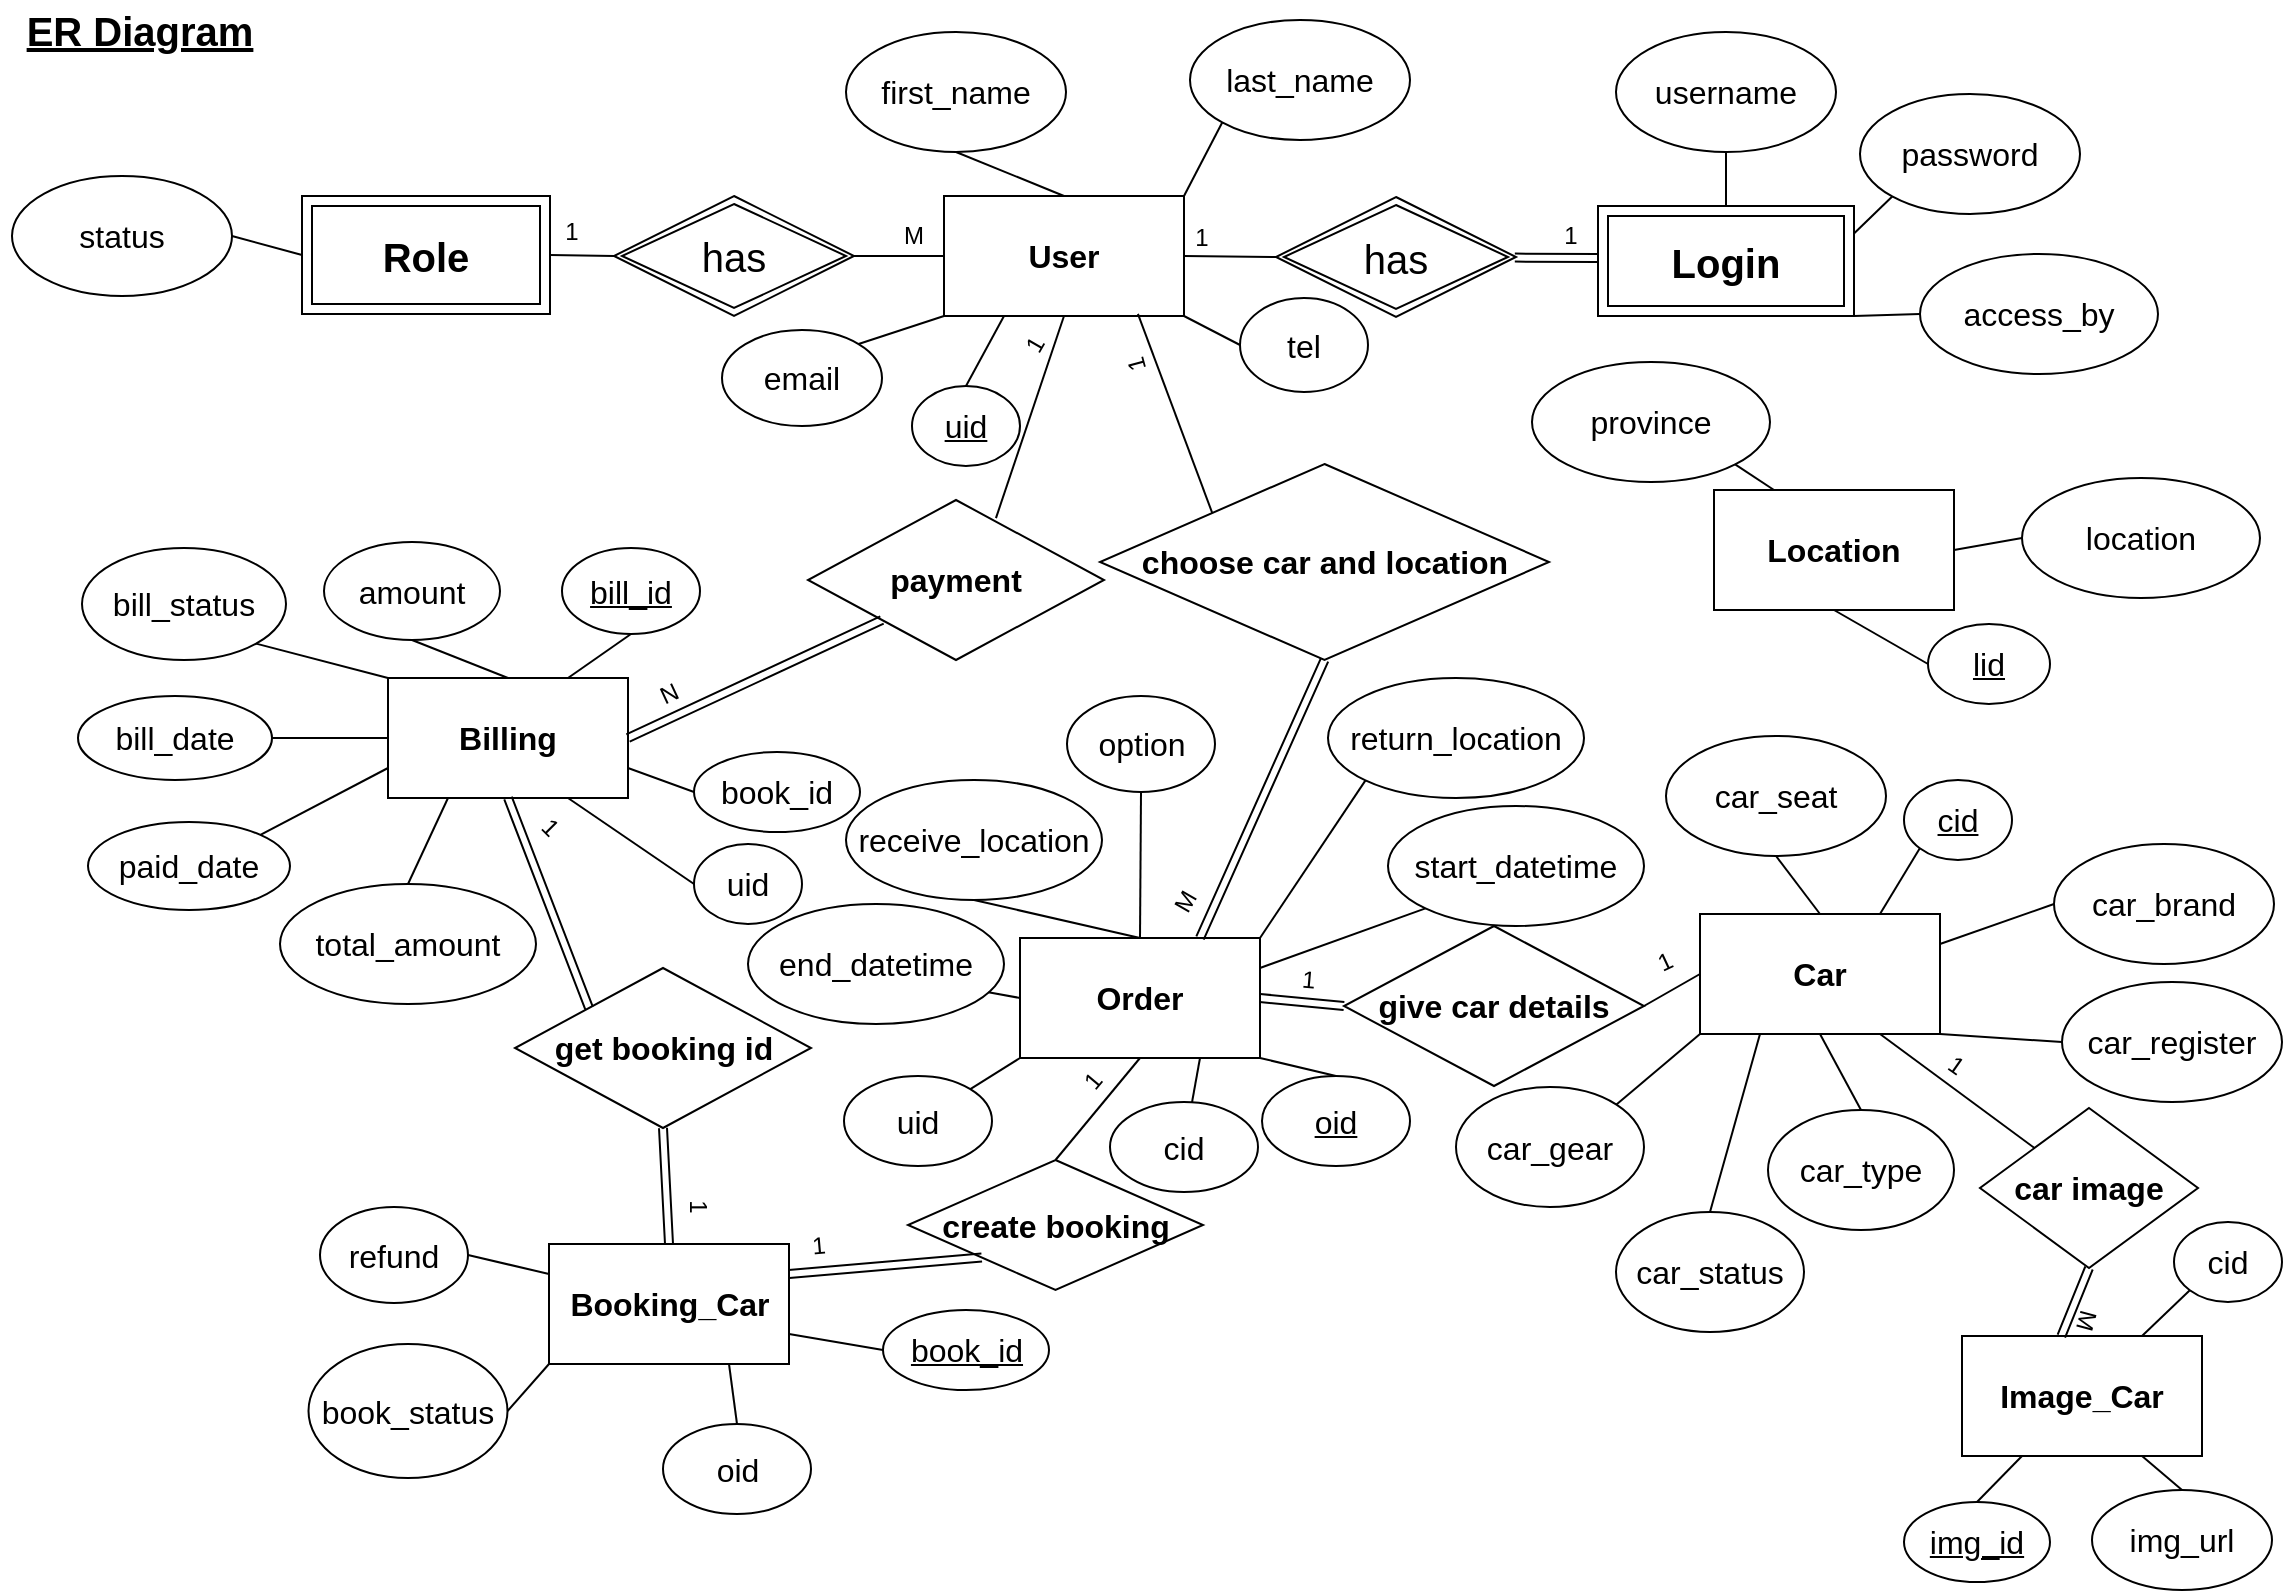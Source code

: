 <mxfile version="16.2.7" type="github" pages="2">
  <diagram id="hd5o-zbOTmuF9NX8m5Dz" name="ER Diagram">
    <mxGraphModel dx="1113" dy="-68" grid="0" gridSize="10" guides="1" tooltips="1" connect="1" arrows="1" fold="1" page="1" pageScale="1" pageWidth="1169" pageHeight="827" math="0" shadow="0">
      <root>
        <mxCell id="0" />
        <mxCell id="1" parent="0" />
        <mxCell id="Bgj_-nSEFGO-PrB7RVFd-2" value="ER Diagram" style="text;html=1;strokeColor=none;fillColor=none;align=center;verticalAlign=middle;whiteSpace=wrap;rounded=0;fontStyle=5;fontSize=20;" parent="1" vertex="1">
          <mxGeometry x="22" y="845" width="140" height="30" as="geometry" />
        </mxCell>
        <mxCell id="244y3lHCc_yfuxePAoz_-1" value="&lt;b&gt;User&lt;/b&gt;" style="rounded=0;whiteSpace=wrap;html=1;labelBorderColor=none;fontSize=16;fontColor=#000000;strokeColor=#000000;fillColor=none;" parent="1" vertex="1">
          <mxGeometry x="494" y="943" width="120" height="60" as="geometry" />
        </mxCell>
        <mxCell id="244y3lHCc_yfuxePAoz_-15" value="status" style="ellipse;whiteSpace=wrap;html=1;labelBorderColor=none;fontSize=16;fontColor=#000000;strokeColor=#000000;fillColor=none;" parent="1" vertex="1">
          <mxGeometry x="28" y="933" width="110" height="60" as="geometry" />
        </mxCell>
        <mxCell id="244y3lHCc_yfuxePAoz_-20" value="email" style="ellipse;whiteSpace=wrap;html=1;labelBorderColor=none;fontSize=16;fontColor=#000000;strokeColor=#000000;fillColor=none;" parent="1" vertex="1">
          <mxGeometry x="383" y="1010" width="80" height="48" as="geometry" />
        </mxCell>
        <mxCell id="244y3lHCc_yfuxePAoz_-21" value="first_name" style="ellipse;whiteSpace=wrap;html=1;labelBorderColor=none;fontSize=16;fontColor=#000000;strokeColor=#000000;fillColor=none;" parent="1" vertex="1">
          <mxGeometry x="445" y="861" width="110" height="60" as="geometry" />
        </mxCell>
        <mxCell id="244y3lHCc_yfuxePAoz_-22" value="last_name" style="ellipse;whiteSpace=wrap;html=1;labelBorderColor=none;fontSize=16;fontColor=#000000;strokeColor=#000000;fillColor=none;" parent="1" vertex="1">
          <mxGeometry x="617" y="855" width="110" height="60" as="geometry" />
        </mxCell>
        <mxCell id="244y3lHCc_yfuxePAoz_-23" value="tel" style="ellipse;whiteSpace=wrap;html=1;labelBorderColor=none;fontSize=16;fontColor=#000000;strokeColor=#000000;fillColor=none;" parent="1" vertex="1">
          <mxGeometry x="642" y="994" width="64" height="47" as="geometry" />
        </mxCell>
        <mxCell id="244y3lHCc_yfuxePAoz_-24" value="&lt;u&gt;uid&lt;/u&gt;" style="ellipse;whiteSpace=wrap;html=1;labelBorderColor=none;fontSize=16;fontColor=#000000;strokeColor=#000000;fillColor=none;" parent="1" vertex="1">
          <mxGeometry x="478" y="1038" width="54" height="40" as="geometry" />
        </mxCell>
        <mxCell id="244y3lHCc_yfuxePAoz_-26" value="" style="endArrow=none;html=1;rounded=0;fontSize=16;fontColor=#000000;exitX=0.5;exitY=0;exitDx=0;exitDy=0;entryX=0.5;entryY=1;entryDx=0;entryDy=0;" parent="1" source="244y3lHCc_yfuxePAoz_-1" target="244y3lHCc_yfuxePAoz_-21" edge="1">
          <mxGeometry relative="1" as="geometry">
            <mxPoint x="534.0" y="930.0" as="sourcePoint" />
            <mxPoint x="502" y="895.0" as="targetPoint" />
            <Array as="points" />
          </mxGeometry>
        </mxCell>
        <mxCell id="244y3lHCc_yfuxePAoz_-27" value="" style="endArrow=none;html=1;rounded=0;fontSize=16;fontColor=#000000;exitX=1;exitY=0;exitDx=0;exitDy=0;entryX=0;entryY=1;entryDx=0;entryDy=0;" parent="1" source="244y3lHCc_yfuxePAoz_-1" target="244y3lHCc_yfuxePAoz_-22" edge="1">
          <mxGeometry relative="1" as="geometry">
            <mxPoint x="635.0" y="953.0" as="sourcePoint" />
            <mxPoint x="668" y="918.0" as="targetPoint" />
            <Array as="points" />
          </mxGeometry>
        </mxCell>
        <mxCell id="244y3lHCc_yfuxePAoz_-28" value="" style="endArrow=none;html=1;rounded=0;fontSize=16;fontColor=#000000;exitX=1;exitY=0;exitDx=0;exitDy=0;entryX=0;entryY=1;entryDx=0;entryDy=0;" parent="1" source="244y3lHCc_yfuxePAoz_-20" target="244y3lHCc_yfuxePAoz_-1" edge="1">
          <mxGeometry relative="1" as="geometry">
            <mxPoint x="447" y="983.0" as="sourcePoint" />
            <mxPoint x="504.0" y="983.0" as="targetPoint" />
          </mxGeometry>
        </mxCell>
        <mxCell id="244y3lHCc_yfuxePAoz_-29" value="" style="endArrow=none;html=1;rounded=0;fontSize=16;fontColor=#000000;exitX=0.5;exitY=0;exitDx=0;exitDy=0;entryX=0.25;entryY=1;entryDx=0;entryDy=0;" parent="1" source="244y3lHCc_yfuxePAoz_-24" target="244y3lHCc_yfuxePAoz_-1" edge="1">
          <mxGeometry relative="1" as="geometry">
            <mxPoint x="461.966" y="1037.448" as="sourcePoint" />
            <mxPoint x="504.0" y="1013" as="targetPoint" />
          </mxGeometry>
        </mxCell>
        <mxCell id="244y3lHCc_yfuxePAoz_-30" value="" style="endArrow=none;html=1;rounded=0;fontSize=16;fontColor=#000000;exitX=0;exitY=0.5;exitDx=0;exitDy=0;entryX=1;entryY=1;entryDx=0;entryDy=0;" parent="1" source="244y3lHCc_yfuxePAoz_-23" target="244y3lHCc_yfuxePAoz_-1" edge="1">
          <mxGeometry relative="1" as="geometry">
            <mxPoint x="515.0" y="1048" as="sourcePoint" />
            <mxPoint x="534.0" y="1013" as="targetPoint" />
          </mxGeometry>
        </mxCell>
        <mxCell id="244y3lHCc_yfuxePAoz_-31" value="username" style="ellipse;whiteSpace=wrap;html=1;labelBorderColor=none;fontSize=16;fontColor=#000000;strokeColor=#000000;fillColor=none;" parent="1" vertex="1">
          <mxGeometry x="830" y="861" width="110" height="60" as="geometry" />
        </mxCell>
        <mxCell id="244y3lHCc_yfuxePAoz_-32" value="password" style="ellipse;whiteSpace=wrap;html=1;labelBorderColor=none;fontSize=16;fontColor=#000000;strokeColor=#000000;fillColor=none;" parent="1" vertex="1">
          <mxGeometry x="952" y="892" width="110" height="60" as="geometry" />
        </mxCell>
        <mxCell id="244y3lHCc_yfuxePAoz_-34" value="access_by" style="ellipse;whiteSpace=wrap;html=1;labelBorderColor=none;fontSize=16;fontColor=#000000;strokeColor=#000000;fillColor=none;" parent="1" vertex="1">
          <mxGeometry x="982" y="972" width="119" height="60" as="geometry" />
        </mxCell>
        <mxCell id="3j9R8EAmM8wMKocxTX7u-1" value="&lt;b&gt;Car&lt;/b&gt;" style="rounded=0;whiteSpace=wrap;html=1;labelBorderColor=none;fontSize=16;fontColor=#000000;strokeColor=#000000;fillColor=none;" parent="1" vertex="1">
          <mxGeometry x="872" y="1302" width="120" height="60" as="geometry" />
        </mxCell>
        <mxCell id="3j9R8EAmM8wMKocxTX7u-2" value="&lt;b&gt;choose car and location&lt;/b&gt;" style="rhombus;whiteSpace=wrap;html=1;labelBorderColor=none;fontSize=16;fontColor=#000000;strokeColor=#000000;fillColor=none;" parent="1" vertex="1">
          <mxGeometry x="572" y="1077" width="224.5" height="98" as="geometry" />
        </mxCell>
        <mxCell id="3j9R8EAmM8wMKocxTX7u-5" value="&lt;u&gt;cid&lt;/u&gt;" style="ellipse;whiteSpace=wrap;html=1;labelBorderColor=none;fontSize=16;fontColor=#000000;strokeColor=#000000;fillColor=none;" parent="1" vertex="1">
          <mxGeometry x="974" y="1235" width="54" height="40" as="geometry" />
        </mxCell>
        <mxCell id="3j9R8EAmM8wMKocxTX7u-7" value="car_brand" style="ellipse;whiteSpace=wrap;html=1;labelBorderColor=none;fontSize=16;fontColor=#000000;strokeColor=#000000;fillColor=none;" parent="1" vertex="1">
          <mxGeometry x="1049" y="1267" width="110" height="60" as="geometry" />
        </mxCell>
        <mxCell id="3j9R8EAmM8wMKocxTX7u-8" value="car_register" style="ellipse;whiteSpace=wrap;html=1;labelBorderColor=none;fontSize=16;fontColor=#000000;strokeColor=#000000;fillColor=none;" parent="1" vertex="1">
          <mxGeometry x="1053" y="1336" width="110" height="60" as="geometry" />
        </mxCell>
        <mxCell id="3j9R8EAmM8wMKocxTX7u-9" value="car_type" style="ellipse;whiteSpace=wrap;html=1;labelBorderColor=none;fontSize=16;fontColor=#000000;strokeColor=#000000;fillColor=none;" parent="1" vertex="1">
          <mxGeometry x="906" y="1400" width="93" height="60" as="geometry" />
        </mxCell>
        <mxCell id="3j9R8EAmM8wMKocxTX7u-10" value="car_gear" style="ellipse;whiteSpace=wrap;html=1;labelBorderColor=none;fontSize=16;fontColor=#000000;strokeColor=#000000;fillColor=none;" parent="1" vertex="1">
          <mxGeometry x="750" y="1388.5" width="94" height="60" as="geometry" />
        </mxCell>
        <mxCell id="3j9R8EAmM8wMKocxTX7u-11" value="car_seat" style="ellipse;whiteSpace=wrap;html=1;labelBorderColor=none;fontSize=16;fontColor=#000000;strokeColor=#000000;fillColor=none;" parent="1" vertex="1">
          <mxGeometry x="855" y="1213" width="110" height="60" as="geometry" />
        </mxCell>
        <mxCell id="3j9R8EAmM8wMKocxTX7u-12" value="&lt;b&gt;car image&lt;/b&gt;" style="rhombus;whiteSpace=wrap;html=1;labelBorderColor=none;fontSize=16;fontColor=#000000;strokeColor=#000000;fillColor=none;" parent="1" vertex="1">
          <mxGeometry x="1012" y="1399" width="109" height="80" as="geometry" />
        </mxCell>
        <mxCell id="3j9R8EAmM8wMKocxTX7u-13" value="&lt;b&gt;Image_Car&lt;/b&gt;" style="rounded=0;whiteSpace=wrap;html=1;labelBorderColor=none;fontSize=16;fontColor=#000000;strokeColor=#000000;fillColor=none;" parent="1" vertex="1">
          <mxGeometry x="1003" y="1513" width="120" height="60" as="geometry" />
        </mxCell>
        <mxCell id="3j9R8EAmM8wMKocxTX7u-15" value="" style="endArrow=none;html=1;rounded=0;fontSize=16;fontColor=#000000;entryX=0.75;entryY=0;entryDx=0;entryDy=0;exitX=0;exitY=1;exitDx=0;exitDy=0;" parent="1" source="3j9R8EAmM8wMKocxTX7u-5" target="3j9R8EAmM8wMKocxTX7u-1" edge="1">
          <mxGeometry width="50" height="50" relative="1" as="geometry">
            <mxPoint x="916.5" y="1258" as="sourcePoint" />
            <mxPoint x="931" y="1299" as="targetPoint" />
          </mxGeometry>
        </mxCell>
        <mxCell id="3j9R8EAmM8wMKocxTX7u-16" value="" style="endArrow=none;html=1;rounded=0;fontSize=16;fontColor=#000000;exitX=0;exitY=0.5;exitDx=0;exitDy=0;entryX=1;entryY=0.25;entryDx=0;entryDy=0;" parent="1" source="3j9R8EAmM8wMKocxTX7u-7" target="3j9R8EAmM8wMKocxTX7u-1" edge="1">
          <mxGeometry width="50" height="50" relative="1" as="geometry">
            <mxPoint x="988.379" y="1268.483" as="sourcePoint" />
            <mxPoint x="978" y="1299" as="targetPoint" />
          </mxGeometry>
        </mxCell>
        <mxCell id="3j9R8EAmM8wMKocxTX7u-18" value="" style="endArrow=none;html=1;rounded=0;fontSize=16;fontColor=#000000;exitX=0.414;exitY=0.002;exitDx=0;exitDy=0;entryX=0.5;entryY=1;entryDx=0;entryDy=0;exitPerimeter=0;shape=link;" parent="1" source="3j9R8EAmM8wMKocxTX7u-13" target="3j9R8EAmM8wMKocxTX7u-12" edge="1">
          <mxGeometry relative="1" as="geometry">
            <mxPoint x="896.36" y="1446.98" as="sourcePoint" />
            <mxPoint x="1022" y="1449" as="targetPoint" />
          </mxGeometry>
        </mxCell>
        <mxCell id="3j9R8EAmM8wMKocxTX7u-19" value="cid" style="ellipse;whiteSpace=wrap;html=1;labelBorderColor=none;fontSize=16;fontColor=#000000;strokeColor=#000000;fillColor=none;" parent="1" vertex="1">
          <mxGeometry x="1109" y="1456" width="54" height="40" as="geometry" />
        </mxCell>
        <mxCell id="3j9R8EAmM8wMKocxTX7u-20" value="&lt;u&gt;img_id&lt;/u&gt;" style="ellipse;whiteSpace=wrap;html=1;labelBorderColor=none;fontSize=16;fontColor=#000000;strokeColor=#000000;fillColor=none;" parent="1" vertex="1">
          <mxGeometry x="974" y="1596" width="73" height="40" as="geometry" />
        </mxCell>
        <mxCell id="3j9R8EAmM8wMKocxTX7u-21" value="img_url" style="ellipse;whiteSpace=wrap;html=1;labelBorderColor=none;fontSize=16;fontColor=#000000;strokeColor=#000000;fillColor=none;" parent="1" vertex="1">
          <mxGeometry x="1068" y="1590" width="90" height="50" as="geometry" />
        </mxCell>
        <mxCell id="3j9R8EAmM8wMKocxTX7u-24" value="" style="endArrow=none;html=1;rounded=0;fontSize=16;fontColor=#000000;entryX=0.5;entryY=0;entryDx=0;entryDy=0;exitX=0.5;exitY=1;exitDx=0;exitDy=0;" parent="1" source="3j9R8EAmM8wMKocxTX7u-1" target="3j9R8EAmM8wMKocxTX7u-9" edge="1">
          <mxGeometry width="50" height="50" relative="1" as="geometry">
            <mxPoint x="901" y="1359" as="sourcePoint" />
            <mxPoint x="877" y="1413" as="targetPoint" />
          </mxGeometry>
        </mxCell>
        <mxCell id="3j9R8EAmM8wMKocxTX7u-25" value="" style="endArrow=none;html=1;rounded=0;fontSize=16;fontColor=#000000;entryX=0;entryY=0.5;entryDx=0;entryDy=0;exitX=1;exitY=1;exitDx=0;exitDy=0;" parent="1" source="3j9R8EAmM8wMKocxTX7u-1" target="3j9R8EAmM8wMKocxTX7u-8" edge="1">
          <mxGeometry width="50" height="50" relative="1" as="geometry">
            <mxPoint x="931" y="1359" as="sourcePoint" />
            <mxPoint x="951.364" y="1409.649" as="targetPoint" />
          </mxGeometry>
        </mxCell>
        <mxCell id="3j9R8EAmM8wMKocxTX7u-26" value="" style="endArrow=none;html=1;rounded=0;fontSize=16;fontColor=#000000;exitX=0.75;exitY=0;exitDx=0;exitDy=0;entryX=0;entryY=1;entryDx=0;entryDy=0;" parent="1" source="3j9R8EAmM8wMKocxTX7u-13" target="3j9R8EAmM8wMKocxTX7u-19" edge="1">
          <mxGeometry relative="1" as="geometry">
            <mxPoint x="1062.68" y="1523.12" as="sourcePoint" />
            <mxPoint x="1062" y="1489" as="targetPoint" />
            <Array as="points" />
          </mxGeometry>
        </mxCell>
        <mxCell id="3j9R8EAmM8wMKocxTX7u-27" value="" style="endArrow=none;html=1;rounded=0;fontSize=16;fontColor=#000000;exitX=0.5;exitY=0;exitDx=0;exitDy=0;entryX=0.25;entryY=1;entryDx=0;entryDy=0;" parent="1" source="3j9R8EAmM8wMKocxTX7u-20" target="3j9R8EAmM8wMKocxTX7u-13" edge="1">
          <mxGeometry relative="1" as="geometry">
            <mxPoint x="1103" y="1523" as="sourcePoint" />
            <mxPoint x="1127.316" y="1500.438" as="targetPoint" />
            <Array as="points" />
          </mxGeometry>
        </mxCell>
        <mxCell id="3j9R8EAmM8wMKocxTX7u-28" value="" style="endArrow=none;html=1;rounded=0;fontSize=16;fontColor=#000000;exitX=0.5;exitY=0;exitDx=0;exitDy=0;entryX=0.75;entryY=1;entryDx=0;entryDy=0;" parent="1" source="3j9R8EAmM8wMKocxTX7u-21" target="3j9R8EAmM8wMKocxTX7u-13" edge="1">
          <mxGeometry relative="1" as="geometry">
            <mxPoint x="1020.5" y="1606" as="sourcePoint" />
            <mxPoint x="1043.0" y="1583.0" as="targetPoint" />
            <Array as="points" />
          </mxGeometry>
        </mxCell>
        <mxCell id="3j9R8EAmM8wMKocxTX7u-29" value="&lt;b&gt;Booking_Car&lt;br&gt;&lt;/b&gt;" style="rounded=0;whiteSpace=wrap;html=1;labelBorderColor=none;fontSize=16;fontColor=#000000;strokeColor=#000000;fillColor=none;" parent="1" vertex="1">
          <mxGeometry x="296.5" y="1467" width="120" height="60" as="geometry" />
        </mxCell>
        <mxCell id="3j9R8EAmM8wMKocxTX7u-30" value="&lt;b&gt;Billing&lt;br&gt;&lt;/b&gt;" style="rounded=0;whiteSpace=wrap;html=1;labelBorderColor=none;fontSize=16;fontColor=#000000;strokeColor=#000000;fillColor=none;" parent="1" vertex="1">
          <mxGeometry x="216" y="1184" width="120" height="60" as="geometry" />
        </mxCell>
        <mxCell id="3j9R8EAmM8wMKocxTX7u-32" style="edgeStyle=none;rounded=0;orthogonalLoop=1;jettySize=auto;html=1;exitX=0.5;exitY=0;exitDx=0;exitDy=0;fontSize=16;fontColor=#000000;" parent="1" source="3j9R8EAmM8wMKocxTX7u-29" target="3j9R8EAmM8wMKocxTX7u-29" edge="1">
          <mxGeometry relative="1" as="geometry" />
        </mxCell>
        <mxCell id="3j9R8EAmM8wMKocxTX7u-33" value="" style="endArrow=none;html=1;rounded=0;fontSize=16;fontColor=#000000;exitX=0.75;exitY=1;exitDx=0;exitDy=0;entryX=0;entryY=0;entryDx=0;entryDy=0;" parent="1" source="3j9R8EAmM8wMKocxTX7u-1" target="3j9R8EAmM8wMKocxTX7u-12" edge="1">
          <mxGeometry relative="1" as="geometry">
            <mxPoint x="919" y="1041" as="sourcePoint" />
            <mxPoint x="989.759" y="1098.621" as="targetPoint" />
          </mxGeometry>
        </mxCell>
        <mxCell id="3j9R8EAmM8wMKocxTX7u-34" value="&lt;b&gt;give car details&lt;/b&gt;" style="rhombus;whiteSpace=wrap;html=1;labelBorderColor=none;fontSize=16;fontColor=#000000;strokeColor=#000000;fillColor=none;" parent="1" vertex="1">
          <mxGeometry x="694" y="1308" width="150" height="80" as="geometry" />
        </mxCell>
        <mxCell id="3j9R8EAmM8wMKocxTX7u-38" value="car_status" style="ellipse;whiteSpace=wrap;html=1;labelBorderColor=none;fontSize=16;fontColor=#000000;strokeColor=#000000;fillColor=none;" parent="1" vertex="1">
          <mxGeometry x="830" y="1451" width="94" height="60" as="geometry" />
        </mxCell>
        <mxCell id="3j9R8EAmM8wMKocxTX7u-40" value="&lt;u&gt;book_id&lt;/u&gt;" style="ellipse;whiteSpace=wrap;html=1;labelBorderColor=none;fontSize=16;fontColor=#000000;strokeColor=#000000;fillColor=none;" parent="1" vertex="1">
          <mxGeometry x="463.5" y="1500" width="83" height="40" as="geometry" />
        </mxCell>
        <mxCell id="3j9R8EAmM8wMKocxTX7u-41" value="start_datetime" style="ellipse;whiteSpace=wrap;html=1;labelBorderColor=none;fontSize=16;fontColor=#000000;strokeColor=#000000;fillColor=none;" parent="1" vertex="1">
          <mxGeometry x="716" y="1248" width="128" height="60" as="geometry" />
        </mxCell>
        <mxCell id="3j9R8EAmM8wMKocxTX7u-42" value="end_datetime" style="ellipse;whiteSpace=wrap;html=1;labelBorderColor=none;fontSize=16;fontColor=#000000;strokeColor=#000000;fillColor=none;" parent="1" vertex="1">
          <mxGeometry x="396" y="1297" width="128" height="60" as="geometry" />
        </mxCell>
        <mxCell id="3j9R8EAmM8wMKocxTX7u-44" value="receive_location" style="ellipse;whiteSpace=wrap;html=1;labelBorderColor=none;fontSize=16;fontColor=#000000;strokeColor=#000000;fillColor=none;" parent="1" vertex="1">
          <mxGeometry x="445" y="1235" width="128" height="60" as="geometry" />
        </mxCell>
        <mxCell id="3j9R8EAmM8wMKocxTX7u-45" value="return_location" style="ellipse;whiteSpace=wrap;html=1;labelBorderColor=none;fontSize=16;fontColor=#000000;strokeColor=#000000;fillColor=none;" parent="1" vertex="1">
          <mxGeometry x="686" y="1184" width="128" height="60" as="geometry" />
        </mxCell>
        <mxCell id="3j9R8EAmM8wMKocxTX7u-55" value="&lt;b&gt;get booking id&lt;/b&gt;" style="rhombus;whiteSpace=wrap;html=1;labelBorderColor=none;fontSize=16;fontColor=#000000;strokeColor=#000000;fillColor=none;" parent="1" vertex="1">
          <mxGeometry x="279.5" y="1329" width="148" height="80" as="geometry" />
        </mxCell>
        <mxCell id="7I3Bi5uRpT9d5DQ6h8WQ-2" value="" style="endArrow=none;html=1;rounded=0;fontSize=16;fontColor=#000000;entryX=0.5;entryY=1;entryDx=0;entryDy=0;exitX=0.5;exitY=0;exitDx=0;exitDy=0;shape=link;" parent="1" source="3j9R8EAmM8wMKocxTX7u-29" target="3j9R8EAmM8wMKocxTX7u-55" edge="1">
          <mxGeometry width="50" height="50" relative="1" as="geometry">
            <mxPoint x="592" y="1366" as="sourcePoint" />
            <mxPoint x="642" y="1316" as="targetPoint" />
          </mxGeometry>
        </mxCell>
        <mxCell id="7I3Bi5uRpT9d5DQ6h8WQ-3" value="" style="endArrow=none;html=1;rounded=0;fontSize=16;fontColor=#000000;entryX=0.5;entryY=1;entryDx=0;entryDy=0;exitX=0;exitY=0;exitDx=0;exitDy=0;shape=link;" parent="1" source="3j9R8EAmM8wMKocxTX7u-55" target="3j9R8EAmM8wMKocxTX7u-30" edge="1">
          <mxGeometry width="50" height="50" relative="1" as="geometry">
            <mxPoint x="278" y="1414" as="sourcePoint" />
            <mxPoint x="220.0" y="1331.0" as="targetPoint" />
          </mxGeometry>
        </mxCell>
        <mxCell id="7I3Bi5uRpT9d5DQ6h8WQ-4" value="book_id" style="ellipse;whiteSpace=wrap;html=1;labelBorderColor=none;fontSize=16;fontColor=#000000;strokeColor=#000000;fillColor=none;" parent="1" vertex="1">
          <mxGeometry x="369" y="1221" width="83" height="40" as="geometry" />
        </mxCell>
        <mxCell id="7I3Bi5uRpT9d5DQ6h8WQ-5" value="refund" style="ellipse;whiteSpace=wrap;html=1;labelBorderColor=none;fontSize=16;fontColor=#000000;strokeColor=#000000;fillColor=none;" parent="1" vertex="1">
          <mxGeometry x="182" y="1448.5" width="74" height="48" as="geometry" />
        </mxCell>
        <mxCell id="bAPP0g9goZMpfwi9F91i-1" value="" style="endArrow=none;html=1;rounded=0;fontSize=16;fontColor=#000000;exitX=1;exitY=0.75;exitDx=0;exitDy=0;entryX=0;entryY=0.5;entryDx=0;entryDy=0;" parent="1" source="3j9R8EAmM8wMKocxTX7u-30" target="7I3Bi5uRpT9d5DQ6h8WQ-4" edge="1">
          <mxGeometry relative="1" as="geometry">
            <mxPoint x="521" y="1200" as="sourcePoint" />
            <mxPoint x="478" y="1336" as="targetPoint" />
            <Array as="points" />
          </mxGeometry>
        </mxCell>
        <mxCell id="bAPP0g9goZMpfwi9F91i-2" value="&lt;b&gt;payment&lt;/b&gt;" style="rhombus;whiteSpace=wrap;html=1;labelBorderColor=none;fontSize=16;fontColor=#000000;strokeColor=#000000;fillColor=none;" parent="1" vertex="1">
          <mxGeometry x="426" y="1095" width="148" height="80" as="geometry" />
        </mxCell>
        <mxCell id="bAPP0g9goZMpfwi9F91i-3" value="" style="endArrow=none;html=1;rounded=0;fontSize=16;fontColor=#000000;exitX=0.5;exitY=1;exitDx=0;exitDy=0;entryX=0.635;entryY=0.113;entryDx=0;entryDy=0;entryPerimeter=0;" parent="1" source="244y3lHCc_yfuxePAoz_-1" target="bAPP0g9goZMpfwi9F91i-2" edge="1">
          <mxGeometry relative="1" as="geometry">
            <mxPoint x="602" y="1083" as="sourcePoint" />
            <mxPoint x="559" y="1219" as="targetPoint" />
          </mxGeometry>
        </mxCell>
        <mxCell id="bAPP0g9goZMpfwi9F91i-4" value="" style="endArrow=none;html=1;rounded=0;fontSize=16;fontColor=#000000;exitX=0;exitY=1;exitDx=0;exitDy=0;entryX=1;entryY=0.5;entryDx=0;entryDy=0;shape=link;" parent="1" source="bAPP0g9goZMpfwi9F91i-2" target="3j9R8EAmM8wMKocxTX7u-30" edge="1">
          <mxGeometry relative="1" as="geometry">
            <mxPoint x="594" y="1013" as="sourcePoint" />
            <mxPoint x="547.0" y="1125" as="targetPoint" />
          </mxGeometry>
        </mxCell>
        <mxCell id="bAPP0g9goZMpfwi9F91i-5" value="bill_id" style="ellipse;whiteSpace=wrap;html=1;labelBorderColor=none;fontSize=16;fontColor=#000000;strokeColor=#000000;fillColor=none;fontStyle=4" parent="1" vertex="1">
          <mxGeometry x="303" y="1119" width="69" height="43" as="geometry" />
        </mxCell>
        <mxCell id="bAPP0g9goZMpfwi9F91i-6" value="bill_status" style="ellipse;whiteSpace=wrap;html=1;labelBorderColor=none;fontSize=16;fontColor=#000000;strokeColor=#000000;fillColor=none;" parent="1" vertex="1">
          <mxGeometry x="63" y="1119" width="102" height="56" as="geometry" />
        </mxCell>
        <mxCell id="bAPP0g9goZMpfwi9F91i-7" value="bill_date" style="ellipse;whiteSpace=wrap;html=1;labelBorderColor=none;fontSize=16;fontColor=#000000;strokeColor=#000000;fillColor=none;" parent="1" vertex="1">
          <mxGeometry x="61" y="1193" width="97" height="42" as="geometry" />
        </mxCell>
        <mxCell id="bAPP0g9goZMpfwi9F91i-8" value="paid_date" style="ellipse;whiteSpace=wrap;html=1;labelBorderColor=none;fontSize=16;fontColor=#000000;strokeColor=#000000;fillColor=none;" parent="1" vertex="1">
          <mxGeometry x="66" y="1256" width="101" height="44" as="geometry" />
        </mxCell>
        <mxCell id="bAPP0g9goZMpfwi9F91i-9" value="total_amount" style="ellipse;whiteSpace=wrap;html=1;labelBorderColor=none;fontSize=16;fontColor=#000000;strokeColor=#000000;fillColor=none;" parent="1" vertex="1">
          <mxGeometry x="162" y="1287" width="128" height="60" as="geometry" />
        </mxCell>
        <mxCell id="bAPP0g9goZMpfwi9F91i-10" value="amount" style="ellipse;whiteSpace=wrap;html=1;labelBorderColor=none;fontSize=16;fontColor=#000000;strokeColor=#000000;fillColor=none;" parent="1" vertex="1">
          <mxGeometry x="184" y="1116" width="88" height="49" as="geometry" />
        </mxCell>
        <mxCell id="bAPP0g9goZMpfwi9F91i-11" value="" style="endArrow=none;html=1;rounded=0;fontSize=16;fontColor=#000000;exitX=0.75;exitY=0;exitDx=0;exitDy=0;entryX=0.5;entryY=1;entryDx=0;entryDy=0;" parent="1" source="3j9R8EAmM8wMKocxTX7u-30" target="bAPP0g9goZMpfwi9F91i-5" edge="1">
          <mxGeometry relative="1" as="geometry">
            <mxPoint x="243" y="1055" as="sourcePoint" />
            <mxPoint x="250" y="1013" as="targetPoint" />
            <Array as="points" />
          </mxGeometry>
        </mxCell>
        <mxCell id="bAPP0g9goZMpfwi9F91i-12" value="" style="endArrow=none;html=1;rounded=0;fontSize=16;fontColor=#000000;exitX=0.5;exitY=0;exitDx=0;exitDy=0;entryX=0.5;entryY=1;entryDx=0;entryDy=0;" parent="1" source="3j9R8EAmM8wMKocxTX7u-30" target="bAPP0g9goZMpfwi9F91i-10" edge="1">
          <mxGeometry relative="1" as="geometry">
            <mxPoint x="515" y="1048" as="sourcePoint" />
            <mxPoint x="534" y="1013" as="targetPoint" />
          </mxGeometry>
        </mxCell>
        <mxCell id="bAPP0g9goZMpfwi9F91i-13" value="" style="endArrow=none;html=1;rounded=0;fontSize=16;fontColor=#000000;exitX=0;exitY=0;exitDx=0;exitDy=0;entryX=1;entryY=1;entryDx=0;entryDy=0;" parent="1" source="3j9R8EAmM8wMKocxTX7u-30" target="bAPP0g9goZMpfwi9F91i-6" edge="1">
          <mxGeometry relative="1" as="geometry">
            <mxPoint x="243" y="1055" as="sourcePoint" />
            <mxPoint x="250" y="1013" as="targetPoint" />
            <Array as="points" />
          </mxGeometry>
        </mxCell>
        <mxCell id="bAPP0g9goZMpfwi9F91i-14" value="" style="endArrow=none;html=1;rounded=0;fontSize=16;fontColor=#000000;exitX=0;exitY=0.5;exitDx=0;exitDy=0;entryX=1;entryY=0.5;entryDx=0;entryDy=0;" parent="1" source="3j9R8EAmM8wMKocxTX7u-30" target="bAPP0g9goZMpfwi9F91i-7" edge="1">
          <mxGeometry relative="1" as="geometry">
            <mxPoint x="226" y="1194" as="sourcePoint" />
            <mxPoint x="160.53" y="1176.539" as="targetPoint" />
            <Array as="points" />
          </mxGeometry>
        </mxCell>
        <mxCell id="bAPP0g9goZMpfwi9F91i-15" value="" style="endArrow=none;html=1;rounded=0;fontSize=16;fontColor=#000000;exitX=0;exitY=0.75;exitDx=0;exitDy=0;entryX=1;entryY=0;entryDx=0;entryDy=0;" parent="1" source="3j9R8EAmM8wMKocxTX7u-30" target="bAPP0g9goZMpfwi9F91i-8" edge="1">
          <mxGeometry relative="1" as="geometry">
            <mxPoint x="226" y="1224" as="sourcePoint" />
            <mxPoint x="168.0" y="1224" as="targetPoint" />
            <Array as="points" />
          </mxGeometry>
        </mxCell>
        <mxCell id="bAPP0g9goZMpfwi9F91i-16" value="" style="endArrow=none;html=1;rounded=0;fontSize=16;fontColor=#000000;exitX=0.25;exitY=1;exitDx=0;exitDy=0;entryX=0.5;entryY=0;entryDx=0;entryDy=0;" parent="1" source="3j9R8EAmM8wMKocxTX7u-30" target="bAPP0g9goZMpfwi9F91i-9" edge="1">
          <mxGeometry relative="1" as="geometry">
            <mxPoint x="226" y="1239" as="sourcePoint" />
            <mxPoint x="162.5" y="1272.571" as="targetPoint" />
            <Array as="points" />
          </mxGeometry>
        </mxCell>
        <mxCell id="-oZ0ZY-tMZUBWqdZQFJu-1" value="1" style="text;html=1;strokeColor=none;fillColor=none;align=center;verticalAlign=middle;whiteSpace=wrap;rounded=0;" parent="1" vertex="1">
          <mxGeometry x="292" y="948" width="32" height="26" as="geometry" />
        </mxCell>
        <mxCell id="-oZ0ZY-tMZUBWqdZQFJu-2" value="M" style="text;html=1;strokeColor=none;fillColor=none;align=center;verticalAlign=middle;whiteSpace=wrap;rounded=0;" parent="1" vertex="1">
          <mxGeometry x="463" y="952" width="32" height="22" as="geometry" />
        </mxCell>
        <mxCell id="-oZ0ZY-tMZUBWqdZQFJu-3" value="1" style="text;html=1;strokeColor=none;fillColor=none;align=center;verticalAlign=middle;whiteSpace=wrap;rounded=0;" parent="1" vertex="1">
          <mxGeometry x="607" y="956" width="31.5" height="16" as="geometry" />
        </mxCell>
        <mxCell id="-oZ0ZY-tMZUBWqdZQFJu-4" value="1" style="text;html=1;strokeColor=none;fillColor=none;align=center;verticalAlign=middle;whiteSpace=wrap;rounded=0;" parent="1" vertex="1">
          <mxGeometry x="792" y="953" width="31" height="20" as="geometry" />
        </mxCell>
        <mxCell id="-oZ0ZY-tMZUBWqdZQFJu-11" value="M" style="text;html=1;strokeColor=none;fillColor=none;align=center;verticalAlign=middle;whiteSpace=wrap;rounded=0;rotation=105;" parent="1" vertex="1">
          <mxGeometry x="1053" y="1498" width="25" height="15" as="geometry" />
        </mxCell>
        <mxCell id="-oZ0ZY-tMZUBWqdZQFJu-15" value="1" style="text;html=1;strokeColor=none;fillColor=none;align=center;verticalAlign=middle;whiteSpace=wrap;rounded=0;rotation=90;" parent="1" vertex="1">
          <mxGeometry x="359" y="1441" width="25" height="15" as="geometry" />
        </mxCell>
        <mxCell id="-oZ0ZY-tMZUBWqdZQFJu-16" value="1" style="text;html=1;strokeColor=none;fillColor=none;align=center;verticalAlign=middle;whiteSpace=wrap;rounded=0;rotation=45;" parent="1" vertex="1">
          <mxGeometry x="285" y="1251" width="25" height="15" as="geometry" />
        </mxCell>
        <mxCell id="-oZ0ZY-tMZUBWqdZQFJu-17" value="N" style="text;html=1;strokeColor=none;fillColor=none;align=center;verticalAlign=middle;whiteSpace=wrap;rounded=0;rotation=-25;" parent="1" vertex="1">
          <mxGeometry x="344" y="1184" width="25" height="15" as="geometry" />
        </mxCell>
        <mxCell id="-oZ0ZY-tMZUBWqdZQFJu-18" value="1" style="text;html=1;strokeColor=none;fillColor=none;align=center;verticalAlign=middle;whiteSpace=wrap;rounded=0;rotation=-60;" parent="1" vertex="1">
          <mxGeometry x="526.5" y="1010" width="25" height="15" as="geometry" />
        </mxCell>
        <mxCell id="L4dxzPDyEgqcm-sHMNtb-2" value="&lt;font style=&quot;font-size: 20px&quot;&gt;&lt;b&gt;Role&lt;/b&gt;&lt;/font&gt;" style="shape=ext;margin=3;double=1;whiteSpace=wrap;html=1;align=center;strokeColor=default;fillColor=none;" parent="1" vertex="1">
          <mxGeometry x="173" y="943" width="124" height="59" as="geometry" />
        </mxCell>
        <mxCell id="L4dxzPDyEgqcm-sHMNtb-5" value="" style="endArrow=none;html=1;rounded=0;fontSize=20;exitX=1;exitY=0.5;exitDx=0;exitDy=0;entryX=0;entryY=0.5;entryDx=0;entryDy=0;" parent="1" source="244y3lHCc_yfuxePAoz_-15" target="L4dxzPDyEgqcm-sHMNtb-2" edge="1">
          <mxGeometry width="50" height="50" relative="1" as="geometry">
            <mxPoint x="297" y="1049" as="sourcePoint" />
            <mxPoint x="347" y="999" as="targetPoint" />
          </mxGeometry>
        </mxCell>
        <mxCell id="L4dxzPDyEgqcm-sHMNtb-7" value="&lt;b&gt;Login&lt;/b&gt;" style="shape=ext;margin=3;double=1;whiteSpace=wrap;html=1;align=center;fontSize=20;strokeColor=default;fillColor=none;" parent="1" vertex="1">
          <mxGeometry x="821" y="948" width="128" height="55" as="geometry" />
        </mxCell>
        <mxCell id="L4dxzPDyEgqcm-sHMNtb-8" value="" style="endArrow=none;html=1;rounded=0;fontSize=20;entryX=0.5;entryY=1;entryDx=0;entryDy=0;exitX=0.5;exitY=0;exitDx=0;exitDy=0;" parent="1" source="L4dxzPDyEgqcm-sHMNtb-7" target="244y3lHCc_yfuxePAoz_-31" edge="1">
          <mxGeometry width="50" height="50" relative="1" as="geometry">
            <mxPoint x="545" y="1254" as="sourcePoint" />
            <mxPoint x="595" y="1204" as="targetPoint" />
          </mxGeometry>
        </mxCell>
        <mxCell id="L4dxzPDyEgqcm-sHMNtb-10" value="" style="endArrow=none;html=1;rounded=0;fontSize=20;entryX=1;entryY=1;entryDx=0;entryDy=0;exitX=0;exitY=0.5;exitDx=0;exitDy=0;" parent="1" source="244y3lHCc_yfuxePAoz_-34" target="L4dxzPDyEgqcm-sHMNtb-7" edge="1">
          <mxGeometry width="50" height="50" relative="1" as="geometry">
            <mxPoint x="949" y="1034.5" as="sourcePoint" />
            <mxPoint x="885" y="1032" as="targetPoint" />
          </mxGeometry>
        </mxCell>
        <mxCell id="L4dxzPDyEgqcm-sHMNtb-12" value="" style="endArrow=none;html=1;rounded=0;fontSize=20;entryX=0;entryY=1;entryDx=0;entryDy=0;exitX=1;exitY=0.25;exitDx=0;exitDy=0;" parent="1" source="L4dxzPDyEgqcm-sHMNtb-7" target="244y3lHCc_yfuxePAoz_-32" edge="1">
          <mxGeometry width="50" height="50" relative="1" as="geometry">
            <mxPoint x="928" y="996" as="sourcePoint" />
            <mxPoint x="978" y="946" as="targetPoint" />
          </mxGeometry>
        </mxCell>
        <mxCell id="L4dxzPDyEgqcm-sHMNtb-13" value="has" style="shape=rhombus;double=1;perimeter=rhombusPerimeter;whiteSpace=wrap;html=1;align=center;fontSize=20;strokeColor=default;fillColor=none;" parent="1" vertex="1">
          <mxGeometry x="329" y="943" width="120" height="60" as="geometry" />
        </mxCell>
        <mxCell id="L4dxzPDyEgqcm-sHMNtb-14" value="has" style="shape=rhombus;double=1;perimeter=rhombusPerimeter;whiteSpace=wrap;html=1;align=center;fontSize=20;strokeColor=default;fillColor=none;" parent="1" vertex="1">
          <mxGeometry x="660" y="943.5" width="120" height="60" as="geometry" />
        </mxCell>
        <mxCell id="L4dxzPDyEgqcm-sHMNtb-15" value="" style="endArrow=none;html=1;rounded=0;fontSize=20;exitX=1;exitY=0.5;exitDx=0;exitDy=0;entryX=0;entryY=0.5;entryDx=0;entryDy=0;" parent="1" source="L4dxzPDyEgqcm-sHMNtb-2" target="L4dxzPDyEgqcm-sHMNtb-13" edge="1">
          <mxGeometry width="50" height="50" relative="1" as="geometry">
            <mxPoint x="307" y="1033" as="sourcePoint" />
            <mxPoint x="357" y="983" as="targetPoint" />
          </mxGeometry>
        </mxCell>
        <mxCell id="L4dxzPDyEgqcm-sHMNtb-16" value="" style="endArrow=none;html=1;rounded=0;fontSize=20;exitX=1;exitY=0.5;exitDx=0;exitDy=0;entryX=0;entryY=0.5;entryDx=0;entryDy=0;" parent="1" source="L4dxzPDyEgqcm-sHMNtb-13" target="244y3lHCc_yfuxePAoz_-1" edge="1">
          <mxGeometry width="50" height="50" relative="1" as="geometry">
            <mxPoint x="504" y="1190" as="sourcePoint" />
            <mxPoint x="494" y="978" as="targetPoint" />
          </mxGeometry>
        </mxCell>
        <mxCell id="L4dxzPDyEgqcm-sHMNtb-17" value="" style="endArrow=none;html=1;rounded=0;fontSize=20;entryX=0;entryY=0.5;entryDx=0;entryDy=0;exitX=1;exitY=0.5;exitDx=0;exitDy=0;" parent="1" source="244y3lHCc_yfuxePAoz_-1" target="L4dxzPDyEgqcm-sHMNtb-14" edge="1">
          <mxGeometry width="50" height="50" relative="1" as="geometry">
            <mxPoint x="502" y="1149" as="sourcePoint" />
            <mxPoint x="552" y="1099" as="targetPoint" />
          </mxGeometry>
        </mxCell>
        <mxCell id="L4dxzPDyEgqcm-sHMNtb-19" value="" style="endArrow=none;html=1;rounded=0;fontSize=20;shape=link;" parent="1" source="L4dxzPDyEgqcm-sHMNtb-14" edge="1">
          <mxGeometry width="50" height="50" relative="1" as="geometry">
            <mxPoint x="771" y="1024" as="sourcePoint" />
            <mxPoint x="821" y="974" as="targetPoint" />
          </mxGeometry>
        </mxCell>
        <mxCell id="TMM0AEVX0k3aa5wD28yz-3" value="" style="endArrow=none;html=1;rounded=0;fontSize=16;fontColor=#000000;exitX=0.5;exitY=0;exitDx=0;exitDy=0;entryX=0.5;entryY=1;entryDx=0;entryDy=0;" parent="1" source="3j9R8EAmM8wMKocxTX7u-1" target="3j9R8EAmM8wMKocxTX7u-11" edge="1">
          <mxGeometry relative="1" as="geometry">
            <mxPoint x="652" y="1027.5" as="sourcePoint" />
            <mxPoint x="624" y="1013" as="targetPoint" />
          </mxGeometry>
        </mxCell>
        <mxCell id="TMM0AEVX0k3aa5wD28yz-4" value="" style="endArrow=none;html=1;rounded=0;fontSize=16;fontColor=#000000;exitX=0;exitY=0.5;exitDx=0;exitDy=0;entryX=1;entryY=0.5;entryDx=0;entryDy=0;" parent="1" source="3j9R8EAmM8wMKocxTX7u-1" target="3j9R8EAmM8wMKocxTX7u-34" edge="1">
          <mxGeometry relative="1" as="geometry">
            <mxPoint x="942" y="1312" as="sourcePoint" />
            <mxPoint x="920" y="1283" as="targetPoint" />
          </mxGeometry>
        </mxCell>
        <mxCell id="TMM0AEVX0k3aa5wD28yz-5" value="&lt;b&gt;Location&lt;/b&gt;" style="rounded=0;whiteSpace=wrap;html=1;labelBorderColor=none;fontSize=16;fontColor=#000000;strokeColor=#000000;fillColor=none;" parent="1" vertex="1">
          <mxGeometry x="879" y="1090" width="120" height="60" as="geometry" />
        </mxCell>
        <mxCell id="TMM0AEVX0k3aa5wD28yz-6" value="1" style="text;html=1;strokeColor=none;fillColor=none;align=center;verticalAlign=middle;whiteSpace=wrap;rounded=0;rotation=35;" parent="1" vertex="1">
          <mxGeometry x="988" y="1370" width="25" height="15" as="geometry" />
        </mxCell>
        <mxCell id="TMM0AEVX0k3aa5wD28yz-7" value="" style="endArrow=none;html=1;rounded=0;entryX=0;entryY=1;entryDx=0;entryDy=0;exitX=1;exitY=0;exitDx=0;exitDy=0;" parent="1" source="3j9R8EAmM8wMKocxTX7u-10" target="3j9R8EAmM8wMKocxTX7u-1" edge="1">
          <mxGeometry width="50" height="50" relative="1" as="geometry">
            <mxPoint x="811" y="1403.5" as="sourcePoint" />
            <mxPoint x="861" y="1353.5" as="targetPoint" />
          </mxGeometry>
        </mxCell>
        <mxCell id="cq4epmVs8LxC2rlLX3hS-1" value="location" style="ellipse;whiteSpace=wrap;html=1;labelBorderColor=none;fontSize=16;fontColor=#000000;strokeColor=#000000;fillColor=none;" parent="1" vertex="1">
          <mxGeometry x="1033" y="1084" width="119" height="60" as="geometry" />
        </mxCell>
        <mxCell id="cq4epmVs8LxC2rlLX3hS-2" value="" style="endArrow=none;html=1;rounded=0;exitX=0;exitY=0.5;exitDx=0;exitDy=0;entryX=1;entryY=0.5;entryDx=0;entryDy=0;" parent="1" source="cq4epmVs8LxC2rlLX3hS-1" target="TMM0AEVX0k3aa5wD28yz-5" edge="1">
          <mxGeometry width="50" height="50" relative="1" as="geometry">
            <mxPoint x="627" y="1298" as="sourcePoint" />
            <mxPoint x="677" y="1248" as="targetPoint" />
          </mxGeometry>
        </mxCell>
        <mxCell id="cq4epmVs8LxC2rlLX3hS-3" value="&lt;u&gt;lid&lt;/u&gt;" style="ellipse;whiteSpace=wrap;html=1;labelBorderColor=none;fontSize=16;fontColor=#000000;strokeColor=#000000;fillColor=none;" parent="1" vertex="1">
          <mxGeometry x="986" y="1157" width="61" height="40" as="geometry" />
        </mxCell>
        <mxCell id="cq4epmVs8LxC2rlLX3hS-4" value="" style="endArrow=none;html=1;rounded=0;exitX=0;exitY=0.5;exitDx=0;exitDy=0;entryX=0.5;entryY=1;entryDx=0;entryDy=0;" parent="1" source="cq4epmVs8LxC2rlLX3hS-3" target="TMM0AEVX0k3aa5wD28yz-5" edge="1">
          <mxGeometry width="50" height="50" relative="1" as="geometry">
            <mxPoint x="567" y="1354" as="sourcePoint" />
            <mxPoint x="939" y="1176" as="targetPoint" />
          </mxGeometry>
        </mxCell>
        <mxCell id="cq4epmVs8LxC2rlLX3hS-5" value="" style="endArrow=none;html=1;rounded=0;entryX=0.808;entryY=0.983;entryDx=0;entryDy=0;exitX=0;exitY=0;exitDx=0;exitDy=0;entryPerimeter=0;" parent="1" source="3j9R8EAmM8wMKocxTX7u-2" target="244y3lHCc_yfuxePAoz_-1" edge="1">
          <mxGeometry width="50" height="50" relative="1" as="geometry">
            <mxPoint x="617" y="1179" as="sourcePoint" />
            <mxPoint x="667" y="1129" as="targetPoint" />
          </mxGeometry>
        </mxCell>
        <mxCell id="cq4epmVs8LxC2rlLX3hS-7" value="1" style="text;html=1;strokeColor=none;fillColor=none;align=center;verticalAlign=middle;whiteSpace=wrap;rounded=0;rotation=-105;" parent="1" vertex="1">
          <mxGeometry x="577.5" y="1020" width="25" height="15" as="geometry" />
        </mxCell>
        <mxCell id="rkXki5y774o-qhA5szUC-1" value="uid" style="ellipse;whiteSpace=wrap;html=1;labelBorderColor=none;fontSize=16;fontColor=#000000;strokeColor=#000000;fillColor=none;" parent="1" vertex="1">
          <mxGeometry x="369" y="1267" width="54" height="40" as="geometry" />
        </mxCell>
        <mxCell id="rkXki5y774o-qhA5szUC-2" value="" style="endArrow=none;html=1;rounded=0;fontSize=16;fontColor=#000000;entryX=0;entryY=0.5;entryDx=0;entryDy=0;exitX=0.75;exitY=1;exitDx=0;exitDy=0;" parent="1" source="3j9R8EAmM8wMKocxTX7u-30" target="rkXki5y774o-qhA5szUC-1" edge="1">
          <mxGeometry relative="1" as="geometry">
            <mxPoint x="363" y="1314" as="sourcePoint" />
            <mxPoint x="654" y="1364.88" as="targetPoint" />
            <Array as="points" />
          </mxGeometry>
        </mxCell>
        <mxCell id="Xi_m7uDAic1IZEPc7RC2-1" value="province" style="ellipse;whiteSpace=wrap;html=1;labelBorderColor=none;fontSize=16;fontColor=#000000;strokeColor=#000000;fillColor=none;" parent="1" vertex="1">
          <mxGeometry x="788" y="1026" width="119" height="60" as="geometry" />
        </mxCell>
        <mxCell id="Xi_m7uDAic1IZEPc7RC2-2" value="" style="endArrow=none;html=1;rounded=0;exitX=1;exitY=1;exitDx=0;exitDy=0;entryX=0.25;entryY=0;entryDx=0;entryDy=0;" parent="1" source="Xi_m7uDAic1IZEPc7RC2-1" target="TMM0AEVX0k3aa5wD28yz-5" edge="1">
          <mxGeometry width="50" height="50" relative="1" as="geometry">
            <mxPoint x="515.5" y="1242" as="sourcePoint" />
            <mxPoint x="887.5" y="1064" as="targetPoint" />
          </mxGeometry>
        </mxCell>
        <mxCell id="esdVpc1v-Vw18ufyxmmi-1" value="&lt;b&gt;create booking&lt;/b&gt;" style="rhombus;whiteSpace=wrap;html=1;labelBorderColor=none;fontSize=16;fontColor=#000000;strokeColor=#000000;fillColor=none;" parent="1" vertex="1">
          <mxGeometry x="476" y="1425" width="147.5" height="65" as="geometry" />
        </mxCell>
        <mxCell id="0xkvaO2Zshv-TmKkb4Ta-1" value="" style="endArrow=none;html=1;rounded=0;fontSize=16;fontColor=#000000;exitX=1;exitY=0.75;exitDx=0;exitDy=0;entryX=0;entryY=0.5;entryDx=0;entryDy=0;" parent="1" source="3j9R8EAmM8wMKocxTX7u-29" target="3j9R8EAmM8wMKocxTX7u-40" edge="1">
          <mxGeometry relative="1" as="geometry">
            <mxPoint x="555" y="1501" as="sourcePoint" />
            <mxPoint x="623.5" y="1530" as="targetPoint" />
            <Array as="points" />
          </mxGeometry>
        </mxCell>
        <mxCell id="0xkvaO2Zshv-TmKkb4Ta-4" value="" style="endArrow=none;html=1;rounded=0;fontSize=16;fontColor=#000000;exitX=0;exitY=0.25;exitDx=0;exitDy=0;entryX=1;entryY=0.5;entryDx=0;entryDy=0;" parent="1" source="3j9R8EAmM8wMKocxTX7u-29" target="7I3Bi5uRpT9d5DQ6h8WQ-5" edge="1">
          <mxGeometry relative="1" as="geometry">
            <mxPoint x="556.5" y="1502" as="sourcePoint" />
            <mxPoint x="625" y="1531" as="targetPoint" />
            <Array as="points" />
          </mxGeometry>
        </mxCell>
        <mxCell id="0xkvaO2Zshv-TmKkb4Ta-5" value="&lt;b&gt;Order&lt;br&gt;&lt;/b&gt;" style="rounded=0;whiteSpace=wrap;html=1;labelBorderColor=none;fontSize=16;fontColor=#000000;strokeColor=#000000;fillColor=none;" parent="1" vertex="1">
          <mxGeometry x="532" y="1314" width="120" height="60" as="geometry" />
        </mxCell>
        <mxCell id="0xkvaO2Zshv-TmKkb4Ta-7" value="" style="endArrow=none;html=1;rounded=0;fontSize=16;fontColor=#000000;exitX=0;exitY=1;exitDx=0;exitDy=0;entryX=1;entryY=0.25;entryDx=0;entryDy=0;shape=link;" parent="1" source="esdVpc1v-Vw18ufyxmmi-1" target="3j9R8EAmM8wMKocxTX7u-29" edge="1">
          <mxGeometry relative="1" as="geometry">
            <mxPoint x="426.5" y="1525" as="sourcePoint" />
            <mxPoint x="473.5" y="1559" as="targetPoint" />
          </mxGeometry>
        </mxCell>
        <mxCell id="0xkvaO2Zshv-TmKkb4Ta-8" value="" style="endArrow=none;html=1;rounded=0;fontSize=16;fontColor=#000000;exitX=0.5;exitY=1;exitDx=0;exitDy=0;entryX=0.5;entryY=0;entryDx=0;entryDy=0;" parent="1" source="0xkvaO2Zshv-TmKkb4Ta-5" target="esdVpc1v-Vw18ufyxmmi-1" edge="1">
          <mxGeometry relative="1" as="geometry">
            <mxPoint x="537.875" y="1470.75" as="sourcePoint" />
            <mxPoint x="426.5" y="1492" as="targetPoint" />
            <Array as="points" />
          </mxGeometry>
        </mxCell>
        <mxCell id="0xkvaO2Zshv-TmKkb4Ta-9" value="" style="endArrow=none;html=1;rounded=0;fontSize=16;fontColor=#000000;exitX=0;exitY=0.5;exitDx=0;exitDy=0;entryX=1;entryY=0.5;entryDx=0;entryDy=0;shape=link;" parent="1" source="3j9R8EAmM8wMKocxTX7u-34" target="0xkvaO2Zshv-TmKkb4Ta-5" edge="1">
          <mxGeometry relative="1" as="geometry">
            <mxPoint x="547.875" y="1480.75" as="sourcePoint" />
            <mxPoint x="436.5" y="1502" as="targetPoint" />
          </mxGeometry>
        </mxCell>
        <mxCell id="0xkvaO2Zshv-TmKkb4Ta-10" value="oid" style="ellipse;whiteSpace=wrap;html=1;labelBorderColor=none;fontSize=16;fontColor=#000000;strokeColor=#000000;fillColor=none;" parent="1" vertex="1">
          <mxGeometry x="353.5" y="1557" width="74" height="45" as="geometry" />
        </mxCell>
        <mxCell id="0xkvaO2Zshv-TmKkb4Ta-11" value="" style="endArrow=none;html=1;rounded=0;fontSize=16;fontColor=#000000;exitX=0.75;exitY=1;exitDx=0;exitDy=0;entryX=0.5;entryY=0;entryDx=0;entryDy=0;" parent="1" source="3j9R8EAmM8wMKocxTX7u-29" target="0xkvaO2Zshv-TmKkb4Ta-10" edge="1">
          <mxGeometry relative="1" as="geometry">
            <mxPoint x="415.5" y="1530" as="sourcePoint" />
            <mxPoint x="651.5" y="1616.5" as="targetPoint" />
            <Array as="points" />
          </mxGeometry>
        </mxCell>
        <mxCell id="0xkvaO2Zshv-TmKkb4Ta-12" value="&lt;u&gt;oid&lt;/u&gt;" style="ellipse;whiteSpace=wrap;html=1;labelBorderColor=none;fontSize=16;fontColor=#000000;strokeColor=#000000;fillColor=none;" parent="1" vertex="1">
          <mxGeometry x="653" y="1383" width="74" height="45" as="geometry" />
        </mxCell>
        <mxCell id="0xkvaO2Zshv-TmKkb4Ta-13" value="" style="endArrow=none;html=1;rounded=0;fontSize=16;fontColor=#000000;exitX=1;exitY=1;exitDx=0;exitDy=0;entryX=0.5;entryY=0;entryDx=0;entryDy=0;" parent="1" source="0xkvaO2Zshv-TmKkb4Ta-5" target="0xkvaO2Zshv-TmKkb4Ta-12" edge="1">
          <mxGeometry relative="1" as="geometry">
            <mxPoint x="632" y="1362" as="sourcePoint" />
            <mxPoint x="897" y="1451.5" as="targetPoint" />
            <Array as="points" />
          </mxGeometry>
        </mxCell>
        <mxCell id="0xkvaO2Zshv-TmKkb4Ta-14" value="1" style="text;html=1;strokeColor=none;fillColor=none;align=center;verticalAlign=middle;whiteSpace=wrap;rounded=0;rotation=-5;" parent="1" vertex="1">
          <mxGeometry x="419" y="1460.5" width="25" height="15" as="geometry" />
        </mxCell>
        <mxCell id="0xkvaO2Zshv-TmKkb4Ta-15" value="1" style="text;html=1;strokeColor=none;fillColor=none;align=center;verticalAlign=middle;whiteSpace=wrap;rounded=0;rotation=-50;" parent="1" vertex="1">
          <mxGeometry x="555.5" y="1378" width="25" height="15" as="geometry" />
        </mxCell>
        <mxCell id="0xkvaO2Zshv-TmKkb4Ta-16" value="1" style="text;html=1;strokeColor=none;fillColor=none;align=center;verticalAlign=middle;whiteSpace=wrap;rounded=0;rotation=5;" parent="1" vertex="1">
          <mxGeometry x="664" y="1327" width="25" height="15" as="geometry" />
        </mxCell>
        <mxCell id="0xkvaO2Zshv-TmKkb4Ta-17" value="1" style="text;html=1;strokeColor=none;fillColor=none;align=center;verticalAlign=middle;whiteSpace=wrap;rounded=0;rotation=-25;" parent="1" vertex="1">
          <mxGeometry x="842" y="1318" width="25" height="15" as="geometry" />
        </mxCell>
        <mxCell id="0xkvaO2Zshv-TmKkb4Ta-18" value="" style="endArrow=none;html=1;rounded=0;exitX=0.75;exitY=0;exitDx=0;exitDy=0;entryX=0.5;entryY=1;entryDx=0;entryDy=0;shape=link;" parent="1" source="0xkvaO2Zshv-TmKkb4Ta-5" target="3j9R8EAmM8wMKocxTX7u-2" edge="1">
          <mxGeometry width="50" height="50" relative="1" as="geometry">
            <mxPoint x="665.165" y="1261.26" as="sourcePoint" />
            <mxPoint x="607" y="1166.74" as="targetPoint" />
          </mxGeometry>
        </mxCell>
        <mxCell id="0xkvaO2Zshv-TmKkb4Ta-19" value="M" style="text;html=1;strokeColor=none;fillColor=none;align=center;verticalAlign=middle;whiteSpace=wrap;rounded=0;rotation=-60;" parent="1" vertex="1">
          <mxGeometry x="602" y="1288" width="25" height="15" as="geometry" />
        </mxCell>
        <mxCell id="0xkvaO2Zshv-TmKkb4Ta-21" value="" style="endArrow=none;html=1;rounded=0;fontSize=16;fontColor=#000000;exitX=1;exitY=0.25;exitDx=0;exitDy=0;entryX=0;entryY=1;entryDx=0;entryDy=0;" parent="1" source="0xkvaO2Zshv-TmKkb4Ta-5" target="3j9R8EAmM8wMKocxTX7u-41" edge="1">
          <mxGeometry relative="1" as="geometry">
            <mxPoint x="662" y="1368.0" as="sourcePoint" />
            <mxPoint x="694.5" y="1390" as="targetPoint" />
            <Array as="points" />
          </mxGeometry>
        </mxCell>
        <mxCell id="0xkvaO2Zshv-TmKkb4Ta-22" value="" style="endArrow=none;html=1;rounded=0;fontSize=16;fontColor=#000000;exitX=1;exitY=0;exitDx=0;exitDy=0;entryX=0;entryY=1;entryDx=0;entryDy=0;" parent="1" source="0xkvaO2Zshv-TmKkb4Ta-5" target="3j9R8EAmM8wMKocxTX7u-45" edge="1">
          <mxGeometry relative="1" as="geometry">
            <mxPoint x="635.01" y="1308.0" as="sourcePoint" />
            <mxPoint x="717.993" y="1278.324" as="targetPoint" />
            <Array as="points" />
          </mxGeometry>
        </mxCell>
        <mxCell id="0xkvaO2Zshv-TmKkb4Ta-23" value="" style="endArrow=none;html=1;rounded=0;fontSize=16;fontColor=#000000;exitX=0.5;exitY=0;exitDx=0;exitDy=0;entryX=0.5;entryY=1;entryDx=0;entryDy=0;" parent="1" source="0xkvaO2Zshv-TmKkb4Ta-5" target="3j9R8EAmM8wMKocxTX7u-44" edge="1">
          <mxGeometry relative="1" as="geometry">
            <mxPoint x="662" y="1324.0" as="sourcePoint" />
            <mxPoint x="714.983" y="1245.324" as="targetPoint" />
            <Array as="points" />
          </mxGeometry>
        </mxCell>
        <mxCell id="0xkvaO2Zshv-TmKkb4Ta-24" value="" style="endArrow=none;html=1;rounded=0;fontSize=16;fontColor=#000000;exitX=0;exitY=0.5;exitDx=0;exitDy=0;entryX=0.939;entryY=0.736;entryDx=0;entryDy=0;entryPerimeter=0;" parent="1" source="0xkvaO2Zshv-TmKkb4Ta-5" target="3j9R8EAmM8wMKocxTX7u-42" edge="1">
          <mxGeometry relative="1" as="geometry">
            <mxPoint x="602" y="1324.0" as="sourcePoint" />
            <mxPoint x="598.0" y="1249" as="targetPoint" />
            <Array as="points" />
          </mxGeometry>
        </mxCell>
        <mxCell id="0xkvaO2Zshv-TmKkb4Ta-25" value="cid" style="ellipse;whiteSpace=wrap;html=1;labelBorderColor=none;fontSize=16;fontColor=#000000;strokeColor=#000000;fillColor=none;" parent="1" vertex="1">
          <mxGeometry x="577" y="1396" width="74" height="45" as="geometry" />
        </mxCell>
        <mxCell id="0xkvaO2Zshv-TmKkb4Ta-26" value="uid" style="ellipse;whiteSpace=wrap;html=1;labelBorderColor=none;fontSize=16;fontColor=#000000;strokeColor=#000000;fillColor=none;" parent="1" vertex="1">
          <mxGeometry x="444" y="1383" width="74" height="45" as="geometry" />
        </mxCell>
        <mxCell id="0xkvaO2Zshv-TmKkb4Ta-27" value="" style="endArrow=none;html=1;rounded=0;entryX=0.75;entryY=1;entryDx=0;entryDy=0;" parent="1" source="0xkvaO2Zshv-TmKkb4Ta-25" target="0xkvaO2Zshv-TmKkb4Ta-5" edge="1">
          <mxGeometry width="50" height="50" relative="1" as="geometry">
            <mxPoint x="650.996" y="1491.711" as="sourcePoint" />
            <mxPoint x="659.88" y="1452.5" as="targetPoint" />
          </mxGeometry>
        </mxCell>
        <mxCell id="0xkvaO2Zshv-TmKkb4Ta-28" value="" style="endArrow=none;html=1;rounded=0;entryX=0;entryY=1;entryDx=0;entryDy=0;exitX=1;exitY=0;exitDx=0;exitDy=0;" parent="1" source="0xkvaO2Zshv-TmKkb4Ta-26" target="0xkvaO2Zshv-TmKkb4Ta-5" edge="1">
          <mxGeometry width="50" height="50" relative="1" as="geometry">
            <mxPoint x="660.996" y="1501.711" as="sourcePoint" />
            <mxPoint x="669.88" y="1462.5" as="targetPoint" />
          </mxGeometry>
        </mxCell>
        <mxCell id="IybOkApgsezdjeN-PPYA-1" value="" style="endArrow=none;html=1;rounded=0;fontSize=16;fontColor=#000000;exitX=0.25;exitY=1;exitDx=0;exitDy=0;entryX=0.5;entryY=0;entryDx=0;entryDy=0;" parent="1" source="3j9R8EAmM8wMKocxTX7u-1" target="3j9R8EAmM8wMKocxTX7u-38" edge="1">
          <mxGeometry relative="1" as="geometry">
            <mxPoint x="434.5" y="1537.0" as="sourcePoint" />
            <mxPoint x="487.0" y="1571" as="targetPoint" />
            <Array as="points" />
          </mxGeometry>
        </mxCell>
        <mxCell id="Zo-0ZP0e3C6k0sTUSAIU-1" value="option" style="ellipse;whiteSpace=wrap;html=1;labelBorderColor=none;fontSize=16;fontColor=#000000;strokeColor=#000000;fillColor=none;" parent="1" vertex="1">
          <mxGeometry x="555.5" y="1193" width="74" height="48" as="geometry" />
        </mxCell>
        <mxCell id="Zo-0ZP0e3C6k0sTUSAIU-2" value="" style="endArrow=none;html=1;rounded=0;fontSize=16;fontColor=#000000;exitX=0.5;exitY=0;exitDx=0;exitDy=0;entryX=0.5;entryY=1;entryDx=0;entryDy=0;" parent="1" source="0xkvaO2Zshv-TmKkb4Ta-5" target="Zo-0ZP0e3C6k0sTUSAIU-1" edge="1">
          <mxGeometry relative="1" as="geometry">
            <mxPoint x="632" y="1166" as="sourcePoint" />
            <mxPoint x="868" y="1252.5" as="targetPoint" />
            <Array as="points" />
          </mxGeometry>
        </mxCell>
        <mxCell id="o6Qjc9rjg1CaMxiSP85b-1" value="book_status" style="ellipse;whiteSpace=wrap;html=1;labelBorderColor=none;fontSize=16;fontColor=#000000;strokeColor=#000000;fillColor=none;" vertex="1" parent="1">
          <mxGeometry x="176.25" y="1517" width="99.5" height="67" as="geometry" />
        </mxCell>
        <mxCell id="o6Qjc9rjg1CaMxiSP85b-2" value="" style="endArrow=none;html=1;rounded=0;fontSize=16;fontColor=#000000;exitX=0;exitY=1;exitDx=0;exitDy=0;entryX=1;entryY=0.5;entryDx=0;entryDy=0;" edge="1" parent="1" target="o6Qjc9rjg1CaMxiSP85b-1" source="3j9R8EAmM8wMKocxTX7u-29">
          <mxGeometry relative="1" as="geometry">
            <mxPoint x="303" y="1558.5" as="sourcePoint" />
            <mxPoint x="631.5" y="1607.5" as="targetPoint" />
            <Array as="points" />
          </mxGeometry>
        </mxCell>
      </root>
    </mxGraphModel>
  </diagram>
  <diagram id="4CtJ401IrEmegCLP5Ub-" name="Relational Database Schema">
    <mxGraphModel dx="1261" dy="860" grid="0" gridSize="10" guides="1" tooltips="1" connect="1" arrows="1" fold="1" page="1" pageScale="1" pageWidth="1100" pageHeight="850" math="0" shadow="0">
      <root>
        <mxCell id="KppEOSR4Ip3MGHpC3uJf-0" />
        <mxCell id="KppEOSR4Ip3MGHpC3uJf-1" parent="KppEOSR4Ip3MGHpC3uJf-0" />
        <mxCell id="FHpes5VMrxjUR-pJXJrR-0" value="Relational Database Schema" style="text;html=1;strokeColor=none;fillColor=none;align=center;verticalAlign=middle;whiteSpace=wrap;rounded=0;fontStyle=5;fontSize=20;" parent="KppEOSR4Ip3MGHpC3uJf-1" vertex="1">
          <mxGeometry x="5" y="10" width="316" height="30" as="geometry" />
        </mxCell>
        <mxCell id="t5DAty0Die1l4YOHTfUb-0" value="User" style="shape=table;startSize=30;container=1;collapsible=1;childLayout=tableLayout;fixedRows=1;rowLines=0;fontStyle=1;align=center;resizeLast=1;fontSize=20;strokeColor=default;fillColor=none;" parent="KppEOSR4Ip3MGHpC3uJf-1" vertex="1">
          <mxGeometry x="550" y="254" width="180" height="190" as="geometry" />
        </mxCell>
        <mxCell id="t5DAty0Die1l4YOHTfUb-1" value="" style="shape=partialRectangle;collapsible=0;dropTarget=0;pointerEvents=0;fillColor=none;top=0;left=0;bottom=1;right=0;points=[[0,0.5],[1,0.5]];portConstraint=eastwest;fontSize=20;strokeColor=default;" parent="t5DAty0Die1l4YOHTfUb-0" vertex="1">
          <mxGeometry y="30" width="180" height="30" as="geometry" />
        </mxCell>
        <mxCell id="t5DAty0Die1l4YOHTfUb-2" value="PK" style="shape=partialRectangle;connectable=0;fillColor=none;top=0;left=0;bottom=0;right=0;fontStyle=1;overflow=hidden;fontSize=20;strokeColor=default;" parent="t5DAty0Die1l4YOHTfUb-1" vertex="1">
          <mxGeometry width="30" height="30" as="geometry">
            <mxRectangle width="30" height="30" as="alternateBounds" />
          </mxGeometry>
        </mxCell>
        <mxCell id="t5DAty0Die1l4YOHTfUb-3" value="uid" style="shape=partialRectangle;connectable=0;fillColor=none;top=0;left=0;bottom=0;right=0;align=left;spacingLeft=6;fontStyle=5;overflow=hidden;fontSize=20;strokeColor=default;" parent="t5DAty0Die1l4YOHTfUb-1" vertex="1">
          <mxGeometry x="30" width="150" height="30" as="geometry">
            <mxRectangle width="150" height="30" as="alternateBounds" />
          </mxGeometry>
        </mxCell>
        <mxCell id="t5DAty0Die1l4YOHTfUb-4" value="" style="shape=partialRectangle;collapsible=0;dropTarget=0;pointerEvents=0;fillColor=none;top=0;left=0;bottom=0;right=0;points=[[0,0.5],[1,0.5]];portConstraint=eastwest;fontSize=20;strokeColor=default;" parent="t5DAty0Die1l4YOHTfUb-0" vertex="1">
          <mxGeometry y="60" width="180" height="30" as="geometry" />
        </mxCell>
        <mxCell id="t5DAty0Die1l4YOHTfUb-5" value="" style="shape=partialRectangle;connectable=0;fillColor=none;top=0;left=0;bottom=0;right=0;editable=1;overflow=hidden;fontSize=20;strokeColor=default;" parent="t5DAty0Die1l4YOHTfUb-4" vertex="1">
          <mxGeometry width="30" height="30" as="geometry">
            <mxRectangle width="30" height="30" as="alternateBounds" />
          </mxGeometry>
        </mxCell>
        <mxCell id="t5DAty0Die1l4YOHTfUb-6" value="first_name" style="shape=partialRectangle;connectable=0;fillColor=none;top=0;left=0;bottom=0;right=0;align=left;spacingLeft=6;overflow=hidden;fontSize=20;strokeColor=default;" parent="t5DAty0Die1l4YOHTfUb-4" vertex="1">
          <mxGeometry x="30" width="150" height="30" as="geometry">
            <mxRectangle width="150" height="30" as="alternateBounds" />
          </mxGeometry>
        </mxCell>
        <mxCell id="t5DAty0Die1l4YOHTfUb-7" value="" style="shape=partialRectangle;collapsible=0;dropTarget=0;pointerEvents=0;fillColor=none;top=0;left=0;bottom=0;right=0;points=[[0,0.5],[1,0.5]];portConstraint=eastwest;fontSize=20;strokeColor=default;" parent="t5DAty0Die1l4YOHTfUb-0" vertex="1">
          <mxGeometry y="90" width="180" height="30" as="geometry" />
        </mxCell>
        <mxCell id="t5DAty0Die1l4YOHTfUb-8" value="" style="shape=partialRectangle;connectable=0;fillColor=none;top=0;left=0;bottom=0;right=0;editable=1;overflow=hidden;fontSize=20;strokeColor=default;" parent="t5DAty0Die1l4YOHTfUb-7" vertex="1">
          <mxGeometry width="30" height="30" as="geometry">
            <mxRectangle width="30" height="30" as="alternateBounds" />
          </mxGeometry>
        </mxCell>
        <mxCell id="t5DAty0Die1l4YOHTfUb-9" value="last_name" style="shape=partialRectangle;connectable=0;fillColor=none;top=0;left=0;bottom=0;right=0;align=left;spacingLeft=6;overflow=hidden;fontSize=20;strokeColor=default;" parent="t5DAty0Die1l4YOHTfUb-7" vertex="1">
          <mxGeometry x="30" width="150" height="30" as="geometry">
            <mxRectangle width="150" height="30" as="alternateBounds" />
          </mxGeometry>
        </mxCell>
        <mxCell id="2B4rKuCiO22U41IU5K_t-0" value="" style="shape=partialRectangle;collapsible=0;dropTarget=0;pointerEvents=0;fillColor=none;top=0;left=0;bottom=0;right=0;points=[[0,0.5],[1,0.5]];portConstraint=eastwest;fontSize=20;strokeColor=default;" parent="t5DAty0Die1l4YOHTfUb-0" vertex="1">
          <mxGeometry y="120" width="180" height="30" as="geometry" />
        </mxCell>
        <mxCell id="2B4rKuCiO22U41IU5K_t-1" value="" style="shape=partialRectangle;connectable=0;fillColor=none;top=0;left=0;bottom=0;right=0;editable=1;overflow=hidden;fontSize=20;strokeColor=default;" parent="2B4rKuCiO22U41IU5K_t-0" vertex="1">
          <mxGeometry width="30" height="30" as="geometry">
            <mxRectangle width="30" height="30" as="alternateBounds" />
          </mxGeometry>
        </mxCell>
        <mxCell id="2B4rKuCiO22U41IU5K_t-2" value="email" style="shape=partialRectangle;connectable=0;fillColor=none;top=0;left=0;bottom=0;right=0;align=left;spacingLeft=6;overflow=hidden;fontSize=20;strokeColor=default;" parent="2B4rKuCiO22U41IU5K_t-0" vertex="1">
          <mxGeometry x="30" width="150" height="30" as="geometry">
            <mxRectangle width="150" height="30" as="alternateBounds" />
          </mxGeometry>
        </mxCell>
        <mxCell id="2B4rKuCiO22U41IU5K_t-6" value="" style="shape=partialRectangle;collapsible=0;dropTarget=0;pointerEvents=0;fillColor=none;top=0;left=0;bottom=0;right=0;points=[[0,0.5],[1,0.5]];portConstraint=eastwest;fontSize=20;strokeColor=default;" parent="t5DAty0Die1l4YOHTfUb-0" vertex="1">
          <mxGeometry y="150" width="180" height="30" as="geometry" />
        </mxCell>
        <mxCell id="2B4rKuCiO22U41IU5K_t-7" value="" style="shape=partialRectangle;connectable=0;fillColor=none;top=0;left=0;bottom=0;right=0;editable=1;overflow=hidden;fontSize=20;strokeColor=default;" parent="2B4rKuCiO22U41IU5K_t-6" vertex="1">
          <mxGeometry width="30" height="30" as="geometry">
            <mxRectangle width="30" height="30" as="alternateBounds" />
          </mxGeometry>
        </mxCell>
        <mxCell id="2B4rKuCiO22U41IU5K_t-8" value="tel" style="shape=partialRectangle;connectable=0;fillColor=none;top=0;left=0;bottom=0;right=0;align=left;spacingLeft=6;overflow=hidden;fontSize=20;strokeColor=default;" parent="2B4rKuCiO22U41IU5K_t-6" vertex="1">
          <mxGeometry x="30" width="150" height="30" as="geometry">
            <mxRectangle width="150" height="30" as="alternateBounds" />
          </mxGeometry>
        </mxCell>
        <mxCell id="Bdg0H70_Yxc6qU5N3H3t-0" value="User_Role" style="shape=table;startSize=30;container=1;collapsible=1;childLayout=tableLayout;fixedRows=1;rowLines=0;fontStyle=1;align=center;resizeLast=1;fontSize=20;strokeColor=default;fillColor=none;" parent="KppEOSR4Ip3MGHpC3uJf-1" vertex="1">
          <mxGeometry x="65" y="62" width="180" height="90" as="geometry" />
        </mxCell>
        <mxCell id="3HcZZ_zjfnwOkbBlnTyo-0" value="" style="shape=partialRectangle;collapsible=0;dropTarget=0;pointerEvents=0;fillColor=none;top=0;left=0;bottom=1;right=0;points=[[0,0.5],[1,0.5]];portConstraint=eastwest;fontSize=20;strokeColor=default;" parent="Bdg0H70_Yxc6qU5N3H3t-0" vertex="1">
          <mxGeometry y="30" width="180" height="30" as="geometry" />
        </mxCell>
        <mxCell id="3HcZZ_zjfnwOkbBlnTyo-1" value="PK" style="shape=partialRectangle;connectable=0;fillColor=none;top=0;left=0;bottom=0;right=0;fontStyle=1;overflow=hidden;fontSize=20;strokeColor=default;" parent="3HcZZ_zjfnwOkbBlnTyo-0" vertex="1">
          <mxGeometry width="30" height="30" as="geometry">
            <mxRectangle width="30" height="30" as="alternateBounds" />
          </mxGeometry>
        </mxCell>
        <mxCell id="3HcZZ_zjfnwOkbBlnTyo-2" value="uid" style="shape=partialRectangle;connectable=0;fillColor=none;top=0;left=0;bottom=0;right=0;align=left;spacingLeft=6;fontStyle=5;overflow=hidden;fontSize=20;strokeColor=default;" parent="3HcZZ_zjfnwOkbBlnTyo-0" vertex="1">
          <mxGeometry x="30" width="150" height="30" as="geometry">
            <mxRectangle width="150" height="30" as="alternateBounds" />
          </mxGeometry>
        </mxCell>
        <mxCell id="QbMZ5Ui9nKzhvwuZ2aEB-0" value="" style="shape=partialRectangle;collapsible=0;dropTarget=0;pointerEvents=0;fillColor=none;top=0;left=0;bottom=0;right=0;points=[[0,0.5],[1,0.5]];portConstraint=eastwest;" parent="Bdg0H70_Yxc6qU5N3H3t-0" vertex="1">
          <mxGeometry y="60" width="180" height="30" as="geometry" />
        </mxCell>
        <mxCell id="QbMZ5Ui9nKzhvwuZ2aEB-1" value="" style="shape=partialRectangle;connectable=0;fillColor=none;top=0;left=0;bottom=0;right=0;editable=1;overflow=hidden;" parent="QbMZ5Ui9nKzhvwuZ2aEB-0" vertex="1">
          <mxGeometry width="30" height="30" as="geometry">
            <mxRectangle width="30" height="30" as="alternateBounds" />
          </mxGeometry>
        </mxCell>
        <mxCell id="QbMZ5Ui9nKzhvwuZ2aEB-2" value="status" style="shape=partialRectangle;connectable=0;fillColor=none;top=0;left=0;bottom=0;right=0;align=left;spacingLeft=6;overflow=hidden;" parent="QbMZ5Ui9nKzhvwuZ2aEB-0" vertex="1">
          <mxGeometry x="30" width="150" height="30" as="geometry">
            <mxRectangle width="150" height="30" as="alternateBounds" />
          </mxGeometry>
        </mxCell>
        <mxCell id="04rnxXQ7mjfSQQ4_Jftk-6" value="User_Login" style="shape=table;startSize=30;container=1;collapsible=1;childLayout=tableLayout;fixedRows=1;rowLines=0;fontStyle=1;align=center;resizeLast=1;fontSize=20;strokeColor=default;fillColor=none;" parent="KppEOSR4Ip3MGHpC3uJf-1" vertex="1">
          <mxGeometry x="295" y="58" width="180" height="160" as="geometry" />
        </mxCell>
        <mxCell id="j-TeA8gQtRoV5JX6y7aS-0" value="" style="shape=partialRectangle;collapsible=0;dropTarget=0;pointerEvents=0;fillColor=none;top=0;left=0;bottom=1;right=0;points=[[0,0.5],[1,0.5]];portConstraint=eastwest;fontSize=20;strokeColor=default;" parent="04rnxXQ7mjfSQQ4_Jftk-6" vertex="1">
          <mxGeometry y="30" width="180" height="30" as="geometry" />
        </mxCell>
        <mxCell id="j-TeA8gQtRoV5JX6y7aS-1" value="PK" style="shape=partialRectangle;connectable=0;fillColor=none;top=0;left=0;bottom=0;right=0;fontStyle=1;overflow=hidden;fontSize=20;strokeColor=default;" parent="j-TeA8gQtRoV5JX6y7aS-0" vertex="1">
          <mxGeometry width="30" height="30" as="geometry">
            <mxRectangle width="30" height="30" as="alternateBounds" />
          </mxGeometry>
        </mxCell>
        <mxCell id="j-TeA8gQtRoV5JX6y7aS-2" value="uid" style="shape=partialRectangle;connectable=0;fillColor=none;top=0;left=0;bottom=0;right=0;align=left;spacingLeft=6;fontStyle=5;overflow=hidden;fontSize=20;strokeColor=default;" parent="j-TeA8gQtRoV5JX6y7aS-0" vertex="1">
          <mxGeometry x="30" width="150" height="30" as="geometry">
            <mxRectangle width="150" height="30" as="alternateBounds" />
          </mxGeometry>
        </mxCell>
        <mxCell id="QbMZ5Ui9nKzhvwuZ2aEB-3" value="" style="shape=partialRectangle;collapsible=0;dropTarget=0;pointerEvents=0;fillColor=none;top=0;left=0;bottom=0;right=0;points=[[0,0.5],[1,0.5]];portConstraint=eastwest;" parent="04rnxXQ7mjfSQQ4_Jftk-6" vertex="1">
          <mxGeometry y="60" width="180" height="30" as="geometry" />
        </mxCell>
        <mxCell id="QbMZ5Ui9nKzhvwuZ2aEB-4" value="" style="shape=partialRectangle;connectable=0;fillColor=none;top=0;left=0;bottom=0;right=0;editable=1;overflow=hidden;" parent="QbMZ5Ui9nKzhvwuZ2aEB-3" vertex="1">
          <mxGeometry width="30" height="30" as="geometry">
            <mxRectangle width="30" height="30" as="alternateBounds" />
          </mxGeometry>
        </mxCell>
        <mxCell id="QbMZ5Ui9nKzhvwuZ2aEB-5" value="username" style="shape=partialRectangle;connectable=0;fillColor=none;top=0;left=0;bottom=0;right=0;align=left;spacingLeft=6;overflow=hidden;" parent="QbMZ5Ui9nKzhvwuZ2aEB-3" vertex="1">
          <mxGeometry x="30" width="150" height="30" as="geometry">
            <mxRectangle width="150" height="30" as="alternateBounds" />
          </mxGeometry>
        </mxCell>
        <mxCell id="QbMZ5Ui9nKzhvwuZ2aEB-6" value="" style="shape=partialRectangle;collapsible=0;dropTarget=0;pointerEvents=0;fillColor=none;top=0;left=0;bottom=0;right=0;points=[[0,0.5],[1,0.5]];portConstraint=eastwest;" parent="04rnxXQ7mjfSQQ4_Jftk-6" vertex="1">
          <mxGeometry y="90" width="180" height="30" as="geometry" />
        </mxCell>
        <mxCell id="QbMZ5Ui9nKzhvwuZ2aEB-7" value="" style="shape=partialRectangle;connectable=0;fillColor=none;top=0;left=0;bottom=0;right=0;editable=1;overflow=hidden;" parent="QbMZ5Ui9nKzhvwuZ2aEB-6" vertex="1">
          <mxGeometry width="30" height="30" as="geometry">
            <mxRectangle width="30" height="30" as="alternateBounds" />
          </mxGeometry>
        </mxCell>
        <mxCell id="QbMZ5Ui9nKzhvwuZ2aEB-8" value="password" style="shape=partialRectangle;connectable=0;fillColor=none;top=0;left=0;bottom=0;right=0;align=left;spacingLeft=6;overflow=hidden;" parent="QbMZ5Ui9nKzhvwuZ2aEB-6" vertex="1">
          <mxGeometry x="30" width="150" height="30" as="geometry">
            <mxRectangle width="150" height="30" as="alternateBounds" />
          </mxGeometry>
        </mxCell>
        <mxCell id="QbMZ5Ui9nKzhvwuZ2aEB-12" value="" style="shape=partialRectangle;collapsible=0;dropTarget=0;pointerEvents=0;fillColor=none;top=0;left=0;bottom=0;right=0;points=[[0,0.5],[1,0.5]];portConstraint=eastwest;" parent="04rnxXQ7mjfSQQ4_Jftk-6" vertex="1">
          <mxGeometry y="120" width="180" height="30" as="geometry" />
        </mxCell>
        <mxCell id="QbMZ5Ui9nKzhvwuZ2aEB-13" value="" style="shape=partialRectangle;connectable=0;fillColor=none;top=0;left=0;bottom=0;right=0;editable=1;overflow=hidden;" parent="QbMZ5Ui9nKzhvwuZ2aEB-12" vertex="1">
          <mxGeometry width="30" height="30" as="geometry">
            <mxRectangle width="30" height="30" as="alternateBounds" />
          </mxGeometry>
        </mxCell>
        <mxCell id="QbMZ5Ui9nKzhvwuZ2aEB-14" value="access_by" style="shape=partialRectangle;connectable=0;fillColor=none;top=0;left=0;bottom=0;right=0;align=left;spacingLeft=6;overflow=hidden;" parent="QbMZ5Ui9nKzhvwuZ2aEB-12" vertex="1">
          <mxGeometry x="30" width="150" height="30" as="geometry">
            <mxRectangle width="150" height="30" as="alternateBounds" />
          </mxGeometry>
        </mxCell>
        <mxCell id="zYc8k9mru-IYqgyMe6ZB-0" value="Car" style="shape=table;startSize=30;container=1;collapsible=1;childLayout=tableLayout;fixedRows=1;rowLines=0;fontStyle=1;align=center;resizeLast=1;fontSize=20;strokeColor=default;fillColor=none;" parent="KppEOSR4Ip3MGHpC3uJf-1" vertex="1">
          <mxGeometry x="771" y="47" width="180" height="280" as="geometry" />
        </mxCell>
        <mxCell id="zYc8k9mru-IYqgyMe6ZB-1" value="" style="shape=partialRectangle;collapsible=0;dropTarget=0;pointerEvents=0;fillColor=none;top=0;left=0;bottom=1;right=0;points=[[0,0.5],[1,0.5]];portConstraint=eastwest;fontSize=20;strokeColor=default;" parent="zYc8k9mru-IYqgyMe6ZB-0" vertex="1">
          <mxGeometry y="30" width="180" height="30" as="geometry" />
        </mxCell>
        <mxCell id="zYc8k9mru-IYqgyMe6ZB-2" value="PK" style="shape=partialRectangle;connectable=0;fillColor=none;top=0;left=0;bottom=0;right=0;fontStyle=1;overflow=hidden;fontSize=20;strokeColor=default;" parent="zYc8k9mru-IYqgyMe6ZB-1" vertex="1">
          <mxGeometry width="30" height="30" as="geometry">
            <mxRectangle width="30" height="30" as="alternateBounds" />
          </mxGeometry>
        </mxCell>
        <mxCell id="zYc8k9mru-IYqgyMe6ZB-3" value="cid" style="shape=partialRectangle;connectable=0;fillColor=none;top=0;left=0;bottom=0;right=0;align=left;spacingLeft=6;fontStyle=5;overflow=hidden;fontSize=20;strokeColor=default;" parent="zYc8k9mru-IYqgyMe6ZB-1" vertex="1">
          <mxGeometry x="30" width="150" height="30" as="geometry">
            <mxRectangle width="150" height="30" as="alternateBounds" />
          </mxGeometry>
        </mxCell>
        <mxCell id="uahRcOx6s0_qSdykhuCO-10" value="" style="shape=partialRectangle;collapsible=0;dropTarget=0;pointerEvents=0;fillColor=none;top=0;left=0;bottom=0;right=0;points=[[0,0.5],[1,0.5]];portConstraint=eastwest;fontSize=20;strokeColor=default;" parent="zYc8k9mru-IYqgyMe6ZB-0" vertex="1">
          <mxGeometry y="60" width="180" height="30" as="geometry" />
        </mxCell>
        <mxCell id="uahRcOx6s0_qSdykhuCO-11" value="FK" style="shape=partialRectangle;connectable=0;fillColor=none;top=0;left=0;bottom=0;right=0;fontStyle=0;overflow=hidden;fontSize=20;strokeColor=default;" parent="uahRcOx6s0_qSdykhuCO-10" vertex="1">
          <mxGeometry width="30" height="30" as="geometry">
            <mxRectangle width="30" height="30" as="alternateBounds" />
          </mxGeometry>
        </mxCell>
        <mxCell id="uahRcOx6s0_qSdykhuCO-12" value="uid" style="shape=partialRectangle;connectable=0;fillColor=none;top=0;left=0;bottom=0;right=0;align=left;spacingLeft=6;fontStyle=0;overflow=hidden;fontSize=20;strokeColor=default;" parent="uahRcOx6s0_qSdykhuCO-10" vertex="1">
          <mxGeometry x="30" width="150" height="30" as="geometry">
            <mxRectangle width="150" height="30" as="alternateBounds" />
          </mxGeometry>
        </mxCell>
        <mxCell id="zYc8k9mru-IYqgyMe6ZB-4" value="" style="shape=partialRectangle;collapsible=0;dropTarget=0;pointerEvents=0;fillColor=none;top=0;left=0;bottom=0;right=0;points=[[0,0.5],[1,0.5]];portConstraint=eastwest;fontSize=20;strokeColor=default;" parent="zYc8k9mru-IYqgyMe6ZB-0" vertex="1">
          <mxGeometry y="90" width="180" height="30" as="geometry" />
        </mxCell>
        <mxCell id="zYc8k9mru-IYqgyMe6ZB-5" value="" style="shape=partialRectangle;connectable=0;fillColor=none;top=0;left=0;bottom=0;right=0;editable=1;overflow=hidden;fontSize=20;strokeColor=default;" parent="zYc8k9mru-IYqgyMe6ZB-4" vertex="1">
          <mxGeometry width="30" height="30" as="geometry">
            <mxRectangle width="30" height="30" as="alternateBounds" />
          </mxGeometry>
        </mxCell>
        <mxCell id="zYc8k9mru-IYqgyMe6ZB-6" value="car_brand" style="shape=partialRectangle;connectable=0;fillColor=none;top=0;left=0;bottom=0;right=0;align=left;spacingLeft=6;overflow=hidden;fontSize=20;strokeColor=default;" parent="zYc8k9mru-IYqgyMe6ZB-4" vertex="1">
          <mxGeometry x="30" width="150" height="30" as="geometry">
            <mxRectangle width="150" height="30" as="alternateBounds" />
          </mxGeometry>
        </mxCell>
        <mxCell id="zYc8k9mru-IYqgyMe6ZB-7" value="" style="shape=partialRectangle;collapsible=0;dropTarget=0;pointerEvents=0;fillColor=none;top=0;left=0;bottom=0;right=0;points=[[0,0.5],[1,0.5]];portConstraint=eastwest;fontSize=20;strokeColor=default;" parent="zYc8k9mru-IYqgyMe6ZB-0" vertex="1">
          <mxGeometry y="120" width="180" height="30" as="geometry" />
        </mxCell>
        <mxCell id="zYc8k9mru-IYqgyMe6ZB-8" value="" style="shape=partialRectangle;connectable=0;fillColor=none;top=0;left=0;bottom=0;right=0;editable=1;overflow=hidden;fontSize=20;strokeColor=default;" parent="zYc8k9mru-IYqgyMe6ZB-7" vertex="1">
          <mxGeometry width="30" height="30" as="geometry">
            <mxRectangle width="30" height="30" as="alternateBounds" />
          </mxGeometry>
        </mxCell>
        <mxCell id="zYc8k9mru-IYqgyMe6ZB-9" value="car_register" style="shape=partialRectangle;connectable=0;fillColor=none;top=0;left=0;bottom=0;right=0;align=left;spacingLeft=6;overflow=hidden;fontSize=20;strokeColor=default;" parent="zYc8k9mru-IYqgyMe6ZB-7" vertex="1">
          <mxGeometry x="30" width="150" height="30" as="geometry">
            <mxRectangle width="150" height="30" as="alternateBounds" />
          </mxGeometry>
        </mxCell>
        <mxCell id="uahRcOx6s0_qSdykhuCO-4" value="" style="shape=partialRectangle;collapsible=0;dropTarget=0;pointerEvents=0;fillColor=none;top=0;left=0;bottom=0;right=0;points=[[0,0.5],[1,0.5]];portConstraint=eastwest;fontSize=20;strokeColor=default;" parent="zYc8k9mru-IYqgyMe6ZB-0" vertex="1">
          <mxGeometry y="150" width="180" height="30" as="geometry" />
        </mxCell>
        <mxCell id="uahRcOx6s0_qSdykhuCO-5" value="" style="shape=partialRectangle;connectable=0;fillColor=none;top=0;left=0;bottom=0;right=0;editable=1;overflow=hidden;fontSize=20;strokeColor=default;" parent="uahRcOx6s0_qSdykhuCO-4" vertex="1">
          <mxGeometry width="30" height="30" as="geometry">
            <mxRectangle width="30" height="30" as="alternateBounds" />
          </mxGeometry>
        </mxCell>
        <mxCell id="uahRcOx6s0_qSdykhuCO-6" value="car_type" style="shape=partialRectangle;connectable=0;fillColor=none;top=0;left=0;bottom=0;right=0;align=left;spacingLeft=6;overflow=hidden;fontSize=20;strokeColor=default;" parent="uahRcOx6s0_qSdykhuCO-4" vertex="1">
          <mxGeometry x="30" width="150" height="30" as="geometry">
            <mxRectangle width="150" height="30" as="alternateBounds" />
          </mxGeometry>
        </mxCell>
        <mxCell id="uahRcOx6s0_qSdykhuCO-7" value="" style="shape=partialRectangle;collapsible=0;dropTarget=0;pointerEvents=0;fillColor=none;top=0;left=0;bottom=0;right=0;points=[[0,0.5],[1,0.5]];portConstraint=eastwest;fontSize=20;strokeColor=default;" parent="zYc8k9mru-IYqgyMe6ZB-0" vertex="1">
          <mxGeometry y="180" width="180" height="30" as="geometry" />
        </mxCell>
        <mxCell id="uahRcOx6s0_qSdykhuCO-8" value="" style="shape=partialRectangle;connectable=0;fillColor=none;top=0;left=0;bottom=0;right=0;editable=1;overflow=hidden;fontSize=20;strokeColor=default;" parent="uahRcOx6s0_qSdykhuCO-7" vertex="1">
          <mxGeometry width="30" height="30" as="geometry">
            <mxRectangle width="30" height="30" as="alternateBounds" />
          </mxGeometry>
        </mxCell>
        <mxCell id="uahRcOx6s0_qSdykhuCO-9" value="car_gear" style="shape=partialRectangle;connectable=0;fillColor=none;top=0;left=0;bottom=0;right=0;align=left;spacingLeft=6;overflow=hidden;fontSize=20;strokeColor=default;" parent="uahRcOx6s0_qSdykhuCO-7" vertex="1">
          <mxGeometry x="30" width="150" height="30" as="geometry">
            <mxRectangle width="150" height="30" as="alternateBounds" />
          </mxGeometry>
        </mxCell>
        <mxCell id="zYc8k9mru-IYqgyMe6ZB-10" value="" style="shape=partialRectangle;collapsible=0;dropTarget=0;pointerEvents=0;fillColor=none;top=0;left=0;bottom=0;right=0;points=[[0,0.5],[1,0.5]];portConstraint=eastwest;fontSize=20;strokeColor=default;" parent="zYc8k9mru-IYqgyMe6ZB-0" vertex="1">
          <mxGeometry y="210" width="180" height="30" as="geometry" />
        </mxCell>
        <mxCell id="zYc8k9mru-IYqgyMe6ZB-11" value="" style="shape=partialRectangle;connectable=0;fillColor=none;top=0;left=0;bottom=0;right=0;editable=1;overflow=hidden;fontSize=20;strokeColor=default;" parent="zYc8k9mru-IYqgyMe6ZB-10" vertex="1">
          <mxGeometry width="30" height="30" as="geometry">
            <mxRectangle width="30" height="30" as="alternateBounds" />
          </mxGeometry>
        </mxCell>
        <mxCell id="zYc8k9mru-IYqgyMe6ZB-12" value="car_seat" style="shape=partialRectangle;connectable=0;fillColor=none;top=0;left=0;bottom=0;right=0;align=left;spacingLeft=6;overflow=hidden;fontSize=20;strokeColor=default;" parent="zYc8k9mru-IYqgyMe6ZB-10" vertex="1">
          <mxGeometry x="30" width="150" height="30" as="geometry">
            <mxRectangle width="150" height="30" as="alternateBounds" />
          </mxGeometry>
        </mxCell>
        <mxCell id="UYU2gCWTRB1fOaV-tWzG-3" value="" style="shape=partialRectangle;collapsible=0;dropTarget=0;pointerEvents=0;fillColor=none;top=0;left=0;bottom=0;right=0;points=[[0,0.5],[1,0.5]];portConstraint=eastwest;fontSize=20;strokeColor=default;" parent="zYc8k9mru-IYqgyMe6ZB-0" vertex="1">
          <mxGeometry y="240" width="180" height="30" as="geometry" />
        </mxCell>
        <mxCell id="UYU2gCWTRB1fOaV-tWzG-4" value="" style="shape=partialRectangle;connectable=0;fillColor=none;top=0;left=0;bottom=0;right=0;editable=1;overflow=hidden;fontSize=20;strokeColor=default;" parent="UYU2gCWTRB1fOaV-tWzG-3" vertex="1">
          <mxGeometry width="30" height="30" as="geometry">
            <mxRectangle width="30" height="30" as="alternateBounds" />
          </mxGeometry>
        </mxCell>
        <mxCell id="UYU2gCWTRB1fOaV-tWzG-5" value="car_status" style="shape=partialRectangle;connectable=0;fillColor=none;top=0;left=0;bottom=0;right=0;align=left;spacingLeft=6;overflow=hidden;fontSize=20;strokeColor=default;" parent="UYU2gCWTRB1fOaV-tWzG-3" vertex="1">
          <mxGeometry x="30" width="150" height="30" as="geometry">
            <mxRectangle width="150" height="30" as="alternateBounds" />
          </mxGeometry>
        </mxCell>
        <mxCell id="iUtEJCFRiWBveofaMfBp-0" value="Image_Car" style="shape=table;startSize=30;container=1;collapsible=1;childLayout=tableLayout;fixedRows=1;rowLines=0;fontStyle=1;align=center;resizeLast=1;fontSize=20;strokeColor=default;fillColor=none;" parent="KppEOSR4Ip3MGHpC3uJf-1" vertex="1">
          <mxGeometry x="533" y="17" width="180" height="130" as="geometry" />
        </mxCell>
        <mxCell id="iUtEJCFRiWBveofaMfBp-1" value="" style="shape=partialRectangle;collapsible=0;dropTarget=0;pointerEvents=0;fillColor=none;top=0;left=0;bottom=1;right=0;points=[[0,0.5],[1,0.5]];portConstraint=eastwest;fontSize=20;strokeColor=default;" parent="iUtEJCFRiWBveofaMfBp-0" vertex="1">
          <mxGeometry y="30" width="180" height="30" as="geometry" />
        </mxCell>
        <mxCell id="iUtEJCFRiWBveofaMfBp-2" value="PK" style="shape=partialRectangle;connectable=0;fillColor=none;top=0;left=0;bottom=0;right=0;fontStyle=1;overflow=hidden;fontSize=20;strokeColor=default;" parent="iUtEJCFRiWBveofaMfBp-1" vertex="1">
          <mxGeometry width="30" height="30" as="geometry">
            <mxRectangle width="30" height="30" as="alternateBounds" />
          </mxGeometry>
        </mxCell>
        <mxCell id="iUtEJCFRiWBveofaMfBp-3" value="img_id" style="shape=partialRectangle;connectable=0;fillColor=none;top=0;left=0;bottom=0;right=0;align=left;spacingLeft=6;fontStyle=5;overflow=hidden;fontSize=20;strokeColor=default;" parent="iUtEJCFRiWBveofaMfBp-1" vertex="1">
          <mxGeometry x="30" width="150" height="30" as="geometry">
            <mxRectangle width="150" height="30" as="alternateBounds" />
          </mxGeometry>
        </mxCell>
        <mxCell id="U4RS5rHVCPynite_wPj--0" value="" style="shape=partialRectangle;collapsible=0;dropTarget=0;pointerEvents=0;fillColor=none;top=0;left=0;bottom=0;right=0;points=[[0,0.5],[1,0.5]];portConstraint=eastwest;fontSize=20;strokeColor=default;" parent="iUtEJCFRiWBveofaMfBp-0" vertex="1">
          <mxGeometry y="60" width="180" height="30" as="geometry" />
        </mxCell>
        <mxCell id="U4RS5rHVCPynite_wPj--1" value="FK" style="shape=partialRectangle;connectable=0;fillColor=none;top=0;left=0;bottom=0;right=0;fontStyle=0;overflow=hidden;fontSize=20;strokeColor=default;" parent="U4RS5rHVCPynite_wPj--0" vertex="1">
          <mxGeometry width="30" height="30" as="geometry">
            <mxRectangle width="30" height="30" as="alternateBounds" />
          </mxGeometry>
        </mxCell>
        <mxCell id="U4RS5rHVCPynite_wPj--2" value="cid" style="shape=partialRectangle;connectable=0;fillColor=none;top=0;left=0;bottom=0;right=0;align=left;spacingLeft=6;fontStyle=0;overflow=hidden;fontSize=20;strokeColor=default;" parent="U4RS5rHVCPynite_wPj--0" vertex="1">
          <mxGeometry x="30" width="150" height="30" as="geometry">
            <mxRectangle width="150" height="30" as="alternateBounds" />
          </mxGeometry>
        </mxCell>
        <mxCell id="iUtEJCFRiWBveofaMfBp-4" value="" style="shape=partialRectangle;collapsible=0;dropTarget=0;pointerEvents=0;fillColor=none;top=0;left=0;bottom=0;right=0;points=[[0,0.5],[1,0.5]];portConstraint=eastwest;fontSize=20;strokeColor=default;" parent="iUtEJCFRiWBveofaMfBp-0" vertex="1">
          <mxGeometry y="90" width="180" height="30" as="geometry" />
        </mxCell>
        <mxCell id="iUtEJCFRiWBveofaMfBp-5" value="" style="shape=partialRectangle;connectable=0;fillColor=none;top=0;left=0;bottom=0;right=0;editable=1;overflow=hidden;fontSize=20;strokeColor=default;" parent="iUtEJCFRiWBveofaMfBp-4" vertex="1">
          <mxGeometry width="30" height="30" as="geometry">
            <mxRectangle width="30" height="30" as="alternateBounds" />
          </mxGeometry>
        </mxCell>
        <mxCell id="iUtEJCFRiWBveofaMfBp-6" value="img_url" style="shape=partialRectangle;connectable=0;fillColor=none;top=0;left=0;bottom=0;right=0;align=left;spacingLeft=6;overflow=hidden;fontSize=20;strokeColor=default;" parent="iUtEJCFRiWBveofaMfBp-4" vertex="1">
          <mxGeometry x="30" width="150" height="30" as="geometry">
            <mxRectangle width="150" height="30" as="alternateBounds" />
          </mxGeometry>
        </mxCell>
        <mxCell id="iO9PENr_re7Hzaipnk1U-0" value="Booking_Car" style="shape=table;startSize=30;container=1;collapsible=1;childLayout=tableLayout;fixedRows=1;rowLines=0;fontStyle=1;align=center;resizeLast=1;fontSize=20;strokeColor=default;fillColor=none;" parent="KppEOSR4Ip3MGHpC3uJf-1" vertex="1">
          <mxGeometry x="504" y="571.5" width="202" height="159" as="geometry" />
        </mxCell>
        <mxCell id="iO9PENr_re7Hzaipnk1U-1" value="" style="shape=partialRectangle;collapsible=0;dropTarget=0;pointerEvents=0;fillColor=none;top=0;left=0;bottom=1;right=0;points=[[0,0.5],[1,0.5]];portConstraint=eastwest;fontSize=20;strokeColor=default;" parent="iO9PENr_re7Hzaipnk1U-0" vertex="1">
          <mxGeometry y="30" width="202" height="30" as="geometry" />
        </mxCell>
        <mxCell id="iO9PENr_re7Hzaipnk1U-2" value="PK" style="shape=partialRectangle;connectable=0;fillColor=none;top=0;left=0;bottom=0;right=0;fontStyle=1;overflow=hidden;fontSize=20;strokeColor=default;" parent="iO9PENr_re7Hzaipnk1U-1" vertex="1">
          <mxGeometry width="30" height="30" as="geometry">
            <mxRectangle width="30" height="30" as="alternateBounds" />
          </mxGeometry>
        </mxCell>
        <mxCell id="iO9PENr_re7Hzaipnk1U-3" value="book_id" style="shape=partialRectangle;connectable=0;fillColor=none;top=0;left=0;bottom=0;right=0;align=left;spacingLeft=6;fontStyle=5;overflow=hidden;fontSize=20;strokeColor=default;" parent="iO9PENr_re7Hzaipnk1U-1" vertex="1">
          <mxGeometry x="30" width="172" height="30" as="geometry">
            <mxRectangle width="172" height="30" as="alternateBounds" />
          </mxGeometry>
        </mxCell>
        <mxCell id="L3PA1DUojH1UuTvj7Bct-0" value="" style="shape=tableRow;horizontal=0;startSize=0;swimlaneHead=0;swimlaneBody=0;fillColor=none;collapsible=0;dropTarget=0;points=[[0,0.5],[1,0.5]];portConstraint=eastwest;top=0;left=0;right=0;bottom=0;fontSize=20;" parent="iO9PENr_re7Hzaipnk1U-0" vertex="1">
          <mxGeometry y="60" width="202" height="30" as="geometry" />
        </mxCell>
        <mxCell id="L3PA1DUojH1UuTvj7Bct-1" value="FK" style="shape=partialRectangle;connectable=0;fillColor=none;top=0;left=0;bottom=0;right=0;fontStyle=0;overflow=hidden;fontSize=20;" parent="L3PA1DUojH1UuTvj7Bct-0" vertex="1">
          <mxGeometry width="30" height="30" as="geometry">
            <mxRectangle width="30" height="30" as="alternateBounds" />
          </mxGeometry>
        </mxCell>
        <mxCell id="L3PA1DUojH1UuTvj7Bct-2" value="oid" style="shape=partialRectangle;connectable=0;fillColor=none;top=0;left=0;bottom=0;right=0;align=left;spacingLeft=6;fontStyle=0;overflow=hidden;fontSize=20;" parent="L3PA1DUojH1UuTvj7Bct-0" vertex="1">
          <mxGeometry x="30" width="172" height="30" as="geometry">
            <mxRectangle width="172" height="30" as="alternateBounds" />
          </mxGeometry>
        </mxCell>
        <mxCell id="jm8E4tEHcXBqzQFIrgYH-8" value="" style="shape=tableRow;horizontal=0;startSize=0;swimlaneHead=0;swimlaneBody=0;fillColor=none;collapsible=0;dropTarget=0;points=[[0,0.5],[1,0.5]];portConstraint=eastwest;top=0;left=0;right=0;bottom=0;" vertex="1" parent="iO9PENr_re7Hzaipnk1U-0">
          <mxGeometry y="90" width="202" height="30" as="geometry" />
        </mxCell>
        <mxCell id="jm8E4tEHcXBqzQFIrgYH-9" value="" style="shape=partialRectangle;connectable=0;fillColor=none;top=0;left=0;bottom=0;right=0;editable=1;overflow=hidden;" vertex="1" parent="jm8E4tEHcXBqzQFIrgYH-8">
          <mxGeometry width="30" height="30" as="geometry">
            <mxRectangle width="30" height="30" as="alternateBounds" />
          </mxGeometry>
        </mxCell>
        <mxCell id="jm8E4tEHcXBqzQFIrgYH-10" value="book_status" style="shape=partialRectangle;connectable=0;fillColor=none;top=0;left=0;bottom=0;right=0;align=left;spacingLeft=6;overflow=hidden;fontSize=20;" vertex="1" parent="jm8E4tEHcXBqzQFIrgYH-8">
          <mxGeometry x="30" width="172" height="30" as="geometry">
            <mxRectangle width="172" height="30" as="alternateBounds" />
          </mxGeometry>
        </mxCell>
        <mxCell id="UYU2gCWTRB1fOaV-tWzG-9" value="" style="shape=partialRectangle;collapsible=0;dropTarget=0;pointerEvents=0;fillColor=none;top=0;left=0;bottom=0;right=0;points=[[0,0.5],[1,0.5]];portConstraint=eastwest;fontSize=20;strokeColor=default;" parent="iO9PENr_re7Hzaipnk1U-0" vertex="1">
          <mxGeometry y="120" width="202" height="30" as="geometry" />
        </mxCell>
        <mxCell id="UYU2gCWTRB1fOaV-tWzG-10" value="" style="shape=partialRectangle;connectable=0;fillColor=none;top=0;left=0;bottom=0;right=0;editable=1;overflow=hidden;fontSize=20;strokeColor=default;" parent="UYU2gCWTRB1fOaV-tWzG-9" vertex="1">
          <mxGeometry width="30" height="30" as="geometry">
            <mxRectangle width="30" height="30" as="alternateBounds" />
          </mxGeometry>
        </mxCell>
        <mxCell id="UYU2gCWTRB1fOaV-tWzG-11" value="refund" style="shape=partialRectangle;connectable=0;fillColor=none;top=0;left=0;bottom=0;right=0;align=left;spacingLeft=6;overflow=hidden;fontSize=20;strokeColor=default;" parent="UYU2gCWTRB1fOaV-tWzG-9" vertex="1">
          <mxGeometry x="30" width="172" height="30" as="geometry">
            <mxRectangle width="172" height="30" as="alternateBounds" />
          </mxGeometry>
        </mxCell>
        <mxCell id="m0rrwkPZKuXq6TWIdJAg-0" value="Billing" style="shape=table;startSize=30;container=1;collapsible=1;childLayout=tableLayout;fixedRows=1;rowLines=0;fontStyle=1;align=center;resizeLast=1;fontSize=20;strokeColor=default;fillColor=none;" parent="KppEOSR4Ip3MGHpC3uJf-1" vertex="1">
          <mxGeometry x="231" y="511" width="180" height="280" as="geometry" />
        </mxCell>
        <mxCell id="m0rrwkPZKuXq6TWIdJAg-1" value="" style="shape=partialRectangle;collapsible=0;dropTarget=0;pointerEvents=0;fillColor=none;top=0;left=0;bottom=1;right=0;points=[[0,0.5],[1,0.5]];portConstraint=eastwest;fontSize=20;strokeColor=default;" parent="m0rrwkPZKuXq6TWIdJAg-0" vertex="1">
          <mxGeometry y="30" width="180" height="30" as="geometry" />
        </mxCell>
        <mxCell id="m0rrwkPZKuXq6TWIdJAg-2" value="PK" style="shape=partialRectangle;connectable=0;fillColor=none;top=0;left=0;bottom=0;right=0;fontStyle=1;overflow=hidden;fontSize=20;strokeColor=default;" parent="m0rrwkPZKuXq6TWIdJAg-1" vertex="1">
          <mxGeometry width="30" height="30" as="geometry">
            <mxRectangle width="30" height="30" as="alternateBounds" />
          </mxGeometry>
        </mxCell>
        <mxCell id="m0rrwkPZKuXq6TWIdJAg-3" value="bill_id" style="shape=partialRectangle;connectable=0;fillColor=none;top=0;left=0;bottom=0;right=0;align=left;spacingLeft=6;fontStyle=5;overflow=hidden;fontSize=20;strokeColor=default;" parent="m0rrwkPZKuXq6TWIdJAg-1" vertex="1">
          <mxGeometry x="30" width="150" height="30" as="geometry">
            <mxRectangle width="150" height="30" as="alternateBounds" />
          </mxGeometry>
        </mxCell>
        <mxCell id="cBKbBNVewD72LeTO-tLT-12" value="" style="shape=partialRectangle;collapsible=0;dropTarget=0;pointerEvents=0;fillColor=none;top=0;left=0;bottom=0;right=0;points=[[0,0.5],[1,0.5]];portConstraint=eastwest;fontSize=20;strokeColor=default;" parent="m0rrwkPZKuXq6TWIdJAg-0" vertex="1">
          <mxGeometry y="60" width="180" height="30" as="geometry" />
        </mxCell>
        <mxCell id="cBKbBNVewD72LeTO-tLT-13" value="FK" style="shape=partialRectangle;connectable=0;fillColor=none;top=0;left=0;bottom=0;right=0;fontStyle=0;overflow=hidden;fontSize=20;strokeColor=default;" parent="cBKbBNVewD72LeTO-tLT-12" vertex="1">
          <mxGeometry width="30" height="30" as="geometry">
            <mxRectangle width="30" height="30" as="alternateBounds" />
          </mxGeometry>
        </mxCell>
        <mxCell id="cBKbBNVewD72LeTO-tLT-14" value="uid" style="shape=partialRectangle;connectable=0;fillColor=none;top=0;left=0;bottom=0;right=0;align=left;spacingLeft=6;fontStyle=0;overflow=hidden;fontSize=20;strokeColor=default;" parent="cBKbBNVewD72LeTO-tLT-12" vertex="1">
          <mxGeometry x="30" width="150" height="30" as="geometry">
            <mxRectangle width="150" height="30" as="alternateBounds" />
          </mxGeometry>
        </mxCell>
        <mxCell id="eHbF9BwzU1Z1m_UBWmMp-18" value="" style="shape=partialRectangle;collapsible=0;dropTarget=0;pointerEvents=0;fillColor=none;top=0;left=0;bottom=0;right=0;points=[[0,0.5],[1,0.5]];portConstraint=eastwest;fontSize=20;" parent="m0rrwkPZKuXq6TWIdJAg-0" vertex="1">
          <mxGeometry y="90" width="180" height="30" as="geometry" />
        </mxCell>
        <mxCell id="eHbF9BwzU1Z1m_UBWmMp-19" value="FK" style="shape=partialRectangle;connectable=0;fillColor=none;top=0;left=0;bottom=0;right=0;fontStyle=0;overflow=hidden;fontSize=20;" parent="eHbF9BwzU1Z1m_UBWmMp-18" vertex="1">
          <mxGeometry width="30" height="30" as="geometry">
            <mxRectangle width="30" height="30" as="alternateBounds" />
          </mxGeometry>
        </mxCell>
        <mxCell id="eHbF9BwzU1Z1m_UBWmMp-20" value="book_id" style="shape=partialRectangle;connectable=0;fillColor=none;top=0;left=0;bottom=0;right=0;align=left;spacingLeft=6;fontStyle=0;overflow=hidden;fontSize=20;" parent="eHbF9BwzU1Z1m_UBWmMp-18" vertex="1">
          <mxGeometry x="30" width="150" height="30" as="geometry">
            <mxRectangle width="150" height="30" as="alternateBounds" />
          </mxGeometry>
        </mxCell>
        <mxCell id="m0rrwkPZKuXq6TWIdJAg-4" value="" style="shape=partialRectangle;collapsible=0;dropTarget=0;pointerEvents=0;fillColor=none;top=0;left=0;bottom=0;right=0;points=[[0,0.5],[1,0.5]];portConstraint=eastwest;fontSize=20;strokeColor=default;" parent="m0rrwkPZKuXq6TWIdJAg-0" vertex="1">
          <mxGeometry y="120" width="180" height="30" as="geometry" />
        </mxCell>
        <mxCell id="m0rrwkPZKuXq6TWIdJAg-5" value="" style="shape=partialRectangle;connectable=0;fillColor=none;top=0;left=0;bottom=0;right=0;editable=1;overflow=hidden;fontSize=20;strokeColor=default;" parent="m0rrwkPZKuXq6TWIdJAg-4" vertex="1">
          <mxGeometry width="30" height="30" as="geometry">
            <mxRectangle width="30" height="30" as="alternateBounds" />
          </mxGeometry>
        </mxCell>
        <mxCell id="m0rrwkPZKuXq6TWIdJAg-6" value="amount" style="shape=partialRectangle;connectable=0;fillColor=none;top=0;left=0;bottom=0;right=0;align=left;spacingLeft=6;overflow=hidden;fontSize=20;strokeColor=default;" parent="m0rrwkPZKuXq6TWIdJAg-4" vertex="1">
          <mxGeometry x="30" width="150" height="30" as="geometry">
            <mxRectangle width="150" height="30" as="alternateBounds" />
          </mxGeometry>
        </mxCell>
        <mxCell id="m0rrwkPZKuXq6TWIdJAg-7" value="" style="shape=partialRectangle;collapsible=0;dropTarget=0;pointerEvents=0;fillColor=none;top=0;left=0;bottom=0;right=0;points=[[0,0.5],[1,0.5]];portConstraint=eastwest;fontSize=20;strokeColor=default;" parent="m0rrwkPZKuXq6TWIdJAg-0" vertex="1">
          <mxGeometry y="150" width="180" height="30" as="geometry" />
        </mxCell>
        <mxCell id="m0rrwkPZKuXq6TWIdJAg-8" value="" style="shape=partialRectangle;connectable=0;fillColor=none;top=0;left=0;bottom=0;right=0;editable=1;overflow=hidden;fontSize=20;strokeColor=default;" parent="m0rrwkPZKuXq6TWIdJAg-7" vertex="1">
          <mxGeometry width="30" height="30" as="geometry">
            <mxRectangle width="30" height="30" as="alternateBounds" />
          </mxGeometry>
        </mxCell>
        <mxCell id="m0rrwkPZKuXq6TWIdJAg-9" value="bill_status" style="shape=partialRectangle;connectable=0;fillColor=none;top=0;left=0;bottom=0;right=0;align=left;spacingLeft=6;overflow=hidden;fontSize=20;strokeColor=default;" parent="m0rrwkPZKuXq6TWIdJAg-7" vertex="1">
          <mxGeometry x="30" width="150" height="30" as="geometry">
            <mxRectangle width="150" height="30" as="alternateBounds" />
          </mxGeometry>
        </mxCell>
        <mxCell id="X6Zqk0V8-9nQaSU8qe5w-0" value="" style="shape=partialRectangle;collapsible=0;dropTarget=0;pointerEvents=0;fillColor=none;top=0;left=0;bottom=0;right=0;points=[[0,0.5],[1,0.5]];portConstraint=eastwest;fontSize=20;strokeColor=default;" parent="m0rrwkPZKuXq6TWIdJAg-0" vertex="1">
          <mxGeometry y="180" width="180" height="30" as="geometry" />
        </mxCell>
        <mxCell id="X6Zqk0V8-9nQaSU8qe5w-1" value="" style="shape=partialRectangle;connectable=0;fillColor=none;top=0;left=0;bottom=0;right=0;editable=1;overflow=hidden;fontSize=20;strokeColor=default;" parent="X6Zqk0V8-9nQaSU8qe5w-0" vertex="1">
          <mxGeometry width="30" height="30" as="geometry">
            <mxRectangle width="30" height="30" as="alternateBounds" />
          </mxGeometry>
        </mxCell>
        <mxCell id="X6Zqk0V8-9nQaSU8qe5w-2" value="bill_date" style="shape=partialRectangle;connectable=0;fillColor=none;top=0;left=0;bottom=0;right=0;align=left;spacingLeft=6;overflow=hidden;fontSize=20;strokeColor=default;" parent="X6Zqk0V8-9nQaSU8qe5w-0" vertex="1">
          <mxGeometry x="30" width="150" height="30" as="geometry">
            <mxRectangle width="150" height="30" as="alternateBounds" />
          </mxGeometry>
        </mxCell>
        <mxCell id="X6Zqk0V8-9nQaSU8qe5w-3" value="" style="shape=partialRectangle;collapsible=0;dropTarget=0;pointerEvents=0;fillColor=none;top=0;left=0;bottom=0;right=0;points=[[0,0.5],[1,0.5]];portConstraint=eastwest;fontSize=20;strokeColor=default;" parent="m0rrwkPZKuXq6TWIdJAg-0" vertex="1">
          <mxGeometry y="210" width="180" height="30" as="geometry" />
        </mxCell>
        <mxCell id="X6Zqk0V8-9nQaSU8qe5w-4" value="" style="shape=partialRectangle;connectable=0;fillColor=none;top=0;left=0;bottom=0;right=0;editable=1;overflow=hidden;fontSize=20;strokeColor=default;" parent="X6Zqk0V8-9nQaSU8qe5w-3" vertex="1">
          <mxGeometry width="30" height="30" as="geometry">
            <mxRectangle width="30" height="30" as="alternateBounds" />
          </mxGeometry>
        </mxCell>
        <mxCell id="X6Zqk0V8-9nQaSU8qe5w-5" value="paid_date" style="shape=partialRectangle;connectable=0;fillColor=none;top=0;left=0;bottom=0;right=0;align=left;spacingLeft=6;overflow=hidden;fontSize=20;strokeColor=default;" parent="X6Zqk0V8-9nQaSU8qe5w-3" vertex="1">
          <mxGeometry x="30" width="150" height="30" as="geometry">
            <mxRectangle width="150" height="30" as="alternateBounds" />
          </mxGeometry>
        </mxCell>
        <mxCell id="m0rrwkPZKuXq6TWIdJAg-10" value="" style="shape=partialRectangle;collapsible=0;dropTarget=0;pointerEvents=0;fillColor=none;top=0;left=0;bottom=0;right=0;points=[[0,0.5],[1,0.5]];portConstraint=eastwest;fontSize=20;strokeColor=default;" parent="m0rrwkPZKuXq6TWIdJAg-0" vertex="1">
          <mxGeometry y="240" width="180" height="30" as="geometry" />
        </mxCell>
        <mxCell id="m0rrwkPZKuXq6TWIdJAg-11" value="" style="shape=partialRectangle;connectable=0;fillColor=none;top=0;left=0;bottom=0;right=0;editable=1;overflow=hidden;fontSize=20;strokeColor=default;" parent="m0rrwkPZKuXq6TWIdJAg-10" vertex="1">
          <mxGeometry width="30" height="30" as="geometry">
            <mxRectangle width="30" height="30" as="alternateBounds" />
          </mxGeometry>
        </mxCell>
        <mxCell id="m0rrwkPZKuXq6TWIdJAg-12" value="total_amount" style="shape=partialRectangle;connectable=0;fillColor=none;top=0;left=0;bottom=0;right=0;align=left;spacingLeft=6;overflow=hidden;fontSize=20;strokeColor=default;" parent="m0rrwkPZKuXq6TWIdJAg-10" vertex="1">
          <mxGeometry x="30" width="150" height="30" as="geometry">
            <mxRectangle width="150" height="30" as="alternateBounds" />
          </mxGeometry>
        </mxCell>
        <mxCell id="eHbF9BwzU1Z1m_UBWmMp-3" value="Location" style="shape=table;startSize=30;container=1;collapsible=1;childLayout=tableLayout;fixedRows=1;rowLines=0;fontStyle=1;align=center;resizeLast=1;fontSize=20;strokeColor=default;fillColor=none;" parent="KppEOSR4Ip3MGHpC3uJf-1" vertex="1">
          <mxGeometry x="73" y="326" width="180" height="120" as="geometry" />
        </mxCell>
        <mxCell id="eHbF9BwzU1Z1m_UBWmMp-4" value="" style="shape=partialRectangle;collapsible=0;dropTarget=0;pointerEvents=0;fillColor=none;top=0;left=0;bottom=1;right=0;points=[[0,0.5],[1,0.5]];portConstraint=eastwest;fontSize=20;strokeColor=default;" parent="eHbF9BwzU1Z1m_UBWmMp-3" vertex="1">
          <mxGeometry y="30" width="180" height="30" as="geometry" />
        </mxCell>
        <mxCell id="eHbF9BwzU1Z1m_UBWmMp-5" value="PK" style="shape=partialRectangle;connectable=0;fillColor=none;top=0;left=0;bottom=0;right=0;fontStyle=1;overflow=hidden;fontSize=20;strokeColor=default;" parent="eHbF9BwzU1Z1m_UBWmMp-4" vertex="1">
          <mxGeometry width="30" height="30" as="geometry">
            <mxRectangle width="30" height="30" as="alternateBounds" />
          </mxGeometry>
        </mxCell>
        <mxCell id="eHbF9BwzU1Z1m_UBWmMp-6" value="lid" style="shape=partialRectangle;connectable=0;fillColor=none;top=0;left=0;bottom=0;right=0;align=left;spacingLeft=6;fontStyle=5;overflow=hidden;fontSize=20;strokeColor=default;" parent="eHbF9BwzU1Z1m_UBWmMp-4" vertex="1">
          <mxGeometry x="30" width="150" height="30" as="geometry">
            <mxRectangle width="150" height="30" as="alternateBounds" />
          </mxGeometry>
        </mxCell>
        <mxCell id="eHbF9BwzU1Z1m_UBWmMp-7" value="" style="shape=partialRectangle;collapsible=0;dropTarget=0;pointerEvents=0;fillColor=none;top=0;left=0;bottom=0;right=0;points=[[0,0.5],[1,0.5]];portConstraint=eastwest;" parent="eHbF9BwzU1Z1m_UBWmMp-3" vertex="1">
          <mxGeometry y="60" width="180" height="30" as="geometry" />
        </mxCell>
        <mxCell id="eHbF9BwzU1Z1m_UBWmMp-8" value="" style="shape=partialRectangle;connectable=0;fillColor=none;top=0;left=0;bottom=0;right=0;editable=1;overflow=hidden;" parent="eHbF9BwzU1Z1m_UBWmMp-7" vertex="1">
          <mxGeometry width="30" height="30" as="geometry">
            <mxRectangle width="30" height="30" as="alternateBounds" />
          </mxGeometry>
        </mxCell>
        <mxCell id="eHbF9BwzU1Z1m_UBWmMp-9" value="province" style="shape=partialRectangle;connectable=0;fillColor=none;top=0;left=0;bottom=0;right=0;align=left;spacingLeft=6;overflow=hidden;" parent="eHbF9BwzU1Z1m_UBWmMp-7" vertex="1">
          <mxGeometry x="30" width="150" height="30" as="geometry">
            <mxRectangle width="150" height="30" as="alternateBounds" />
          </mxGeometry>
        </mxCell>
        <mxCell id="A5rly0kRXRsVZmYFxQbL-7" value="" style="shape=partialRectangle;collapsible=0;dropTarget=0;pointerEvents=0;fillColor=none;top=0;left=0;bottom=0;right=0;points=[[0,0.5],[1,0.5]];portConstraint=eastwest;" parent="eHbF9BwzU1Z1m_UBWmMp-3" vertex="1">
          <mxGeometry y="90" width="180" height="30" as="geometry" />
        </mxCell>
        <mxCell id="A5rly0kRXRsVZmYFxQbL-8" value="" style="shape=partialRectangle;connectable=0;fillColor=none;top=0;left=0;bottom=0;right=0;editable=1;overflow=hidden;" parent="A5rly0kRXRsVZmYFxQbL-7" vertex="1">
          <mxGeometry width="30" height="30" as="geometry">
            <mxRectangle width="30" height="30" as="alternateBounds" />
          </mxGeometry>
        </mxCell>
        <mxCell id="A5rly0kRXRsVZmYFxQbL-9" value="location" style="shape=partialRectangle;connectable=0;fillColor=none;top=0;left=0;bottom=0;right=0;align=left;spacingLeft=6;overflow=hidden;" parent="A5rly0kRXRsVZmYFxQbL-7" vertex="1">
          <mxGeometry x="30" width="150" height="30" as="geometry">
            <mxRectangle width="150" height="30" as="alternateBounds" />
          </mxGeometry>
        </mxCell>
        <mxCell id="eHbF9BwzU1Z1m_UBWmMp-10" style="edgeStyle=orthogonalEdgeStyle;rounded=0;orthogonalLoop=1;jettySize=auto;html=1;exitX=1;exitY=0.5;exitDx=0;exitDy=0;entryX=0;entryY=0.5;entryDx=0;entryDy=0;fontSize=20;" parent="KppEOSR4Ip3MGHpC3uJf-1" source="3HcZZ_zjfnwOkbBlnTyo-0" target="t5DAty0Die1l4YOHTfUb-1" edge="1">
          <mxGeometry relative="1" as="geometry">
            <Array as="points">
              <mxPoint x="267" y="107" />
              <mxPoint x="267" y="299" />
            </Array>
          </mxGeometry>
        </mxCell>
        <mxCell id="eHbF9BwzU1Z1m_UBWmMp-12" style="edgeStyle=orthogonalEdgeStyle;rounded=0;orthogonalLoop=1;jettySize=auto;html=1;entryX=0;entryY=0.5;entryDx=0;entryDy=0;fontSize=20;" parent="KppEOSR4Ip3MGHpC3uJf-1" source="j-TeA8gQtRoV5JX6y7aS-0" target="t5DAty0Die1l4YOHTfUb-1" edge="1">
          <mxGeometry relative="1" as="geometry">
            <Array as="points">
              <mxPoint x="503" y="103" />
              <mxPoint x="503" y="299" />
            </Array>
          </mxGeometry>
        </mxCell>
        <mxCell id="eHbF9BwzU1Z1m_UBWmMp-13" style="edgeStyle=orthogonalEdgeStyle;rounded=0;orthogonalLoop=1;jettySize=auto;html=1;entryX=0;entryY=0.5;entryDx=0;entryDy=0;fontSize=20;" parent="KppEOSR4Ip3MGHpC3uJf-1" source="U4RS5rHVCPynite_wPj--0" target="zYc8k9mru-IYqgyMe6ZB-1" edge="1">
          <mxGeometry relative="1" as="geometry" />
        </mxCell>
        <mxCell id="eHbF9BwzU1Z1m_UBWmMp-14" style="edgeStyle=orthogonalEdgeStyle;rounded=0;orthogonalLoop=1;jettySize=auto;html=1;exitX=0;exitY=0.5;exitDx=0;exitDy=0;entryX=1;entryY=0.5;entryDx=0;entryDy=0;fontSize=20;" parent="KppEOSR4Ip3MGHpC3uJf-1" source="uahRcOx6s0_qSdykhuCO-10" target="t5DAty0Die1l4YOHTfUb-1" edge="1">
          <mxGeometry relative="1" as="geometry" />
        </mxCell>
        <mxCell id="eHbF9BwzU1Z1m_UBWmMp-22" style="edgeStyle=orthogonalEdgeStyle;rounded=0;orthogonalLoop=1;jettySize=auto;html=1;fontSize=20;" parent="KppEOSR4Ip3MGHpC3uJf-1" source="cBKbBNVewD72LeTO-tLT-12" target="t5DAty0Die1l4YOHTfUb-1" edge="1">
          <mxGeometry relative="1" as="geometry" />
        </mxCell>
        <mxCell id="eHbF9BwzU1Z1m_UBWmMp-23" style="edgeStyle=orthogonalEdgeStyle;rounded=0;orthogonalLoop=1;jettySize=auto;html=1;exitX=1;exitY=0.5;exitDx=0;exitDy=0;entryX=0;entryY=0.5;entryDx=0;entryDy=0;fontSize=20;" parent="KppEOSR4Ip3MGHpC3uJf-1" source="eHbF9BwzU1Z1m_UBWmMp-18" target="iO9PENr_re7Hzaipnk1U-1" edge="1">
          <mxGeometry relative="1" as="geometry" />
        </mxCell>
        <mxCell id="rXZlZEkjygt6s5pYhu7Y-0" value="Order" style="shape=table;startSize=30;container=1;collapsible=1;childLayout=tableLayout;fixedRows=1;rowLines=0;fontStyle=1;align=center;resizeLast=1;fontSize=20;strokeColor=default;fillColor=none;" parent="KppEOSR4Ip3MGHpC3uJf-1" vertex="1">
          <mxGeometry x="811" y="462" width="180" height="280" as="geometry" />
        </mxCell>
        <mxCell id="rXZlZEkjygt6s5pYhu7Y-1" value="" style="shape=partialRectangle;collapsible=0;dropTarget=0;pointerEvents=0;fillColor=none;top=0;left=0;bottom=1;right=0;points=[[0,0.5],[1,0.5]];portConstraint=eastwest;fontSize=20;strokeColor=default;" parent="rXZlZEkjygt6s5pYhu7Y-0" vertex="1">
          <mxGeometry y="30" width="180" height="30" as="geometry" />
        </mxCell>
        <mxCell id="rXZlZEkjygt6s5pYhu7Y-2" value="PK" style="shape=partialRectangle;connectable=0;fillColor=none;top=0;left=0;bottom=0;right=0;fontStyle=1;overflow=hidden;fontSize=20;strokeColor=default;" parent="rXZlZEkjygt6s5pYhu7Y-1" vertex="1">
          <mxGeometry width="30" height="30" as="geometry">
            <mxRectangle width="30" height="30" as="alternateBounds" />
          </mxGeometry>
        </mxCell>
        <mxCell id="rXZlZEkjygt6s5pYhu7Y-3" value="oid" style="shape=partialRectangle;connectable=0;fillColor=none;top=0;left=0;bottom=0;right=0;align=left;spacingLeft=6;fontStyle=5;overflow=hidden;fontSize=20;strokeColor=default;" parent="rXZlZEkjygt6s5pYhu7Y-1" vertex="1">
          <mxGeometry x="30" width="150" height="30" as="geometry">
            <mxRectangle width="150" height="30" as="alternateBounds" />
          </mxGeometry>
        </mxCell>
        <mxCell id="rXZlZEkjygt6s5pYhu7Y-4" value="" style="shape=partialRectangle;collapsible=0;dropTarget=0;pointerEvents=0;fillColor=none;top=0;left=0;bottom=0;right=0;points=[[0,0.5],[1,0.5]];portConstraint=eastwest;fontSize=20;strokeColor=default;" parent="rXZlZEkjygt6s5pYhu7Y-0" vertex="1">
          <mxGeometry y="60" width="180" height="30" as="geometry" />
        </mxCell>
        <mxCell id="rXZlZEkjygt6s5pYhu7Y-5" value="FK" style="shape=partialRectangle;connectable=0;fillColor=none;top=0;left=0;bottom=0;right=0;fontStyle=0;overflow=hidden;fontSize=20;strokeColor=default;" parent="rXZlZEkjygt6s5pYhu7Y-4" vertex="1">
          <mxGeometry width="30" height="30" as="geometry">
            <mxRectangle width="30" height="30" as="alternateBounds" />
          </mxGeometry>
        </mxCell>
        <mxCell id="rXZlZEkjygt6s5pYhu7Y-6" value="uid" style="shape=partialRectangle;connectable=0;fillColor=none;top=0;left=0;bottom=0;right=0;align=left;spacingLeft=6;fontStyle=0;overflow=hidden;fontSize=20;strokeColor=default;" parent="rXZlZEkjygt6s5pYhu7Y-4" vertex="1">
          <mxGeometry x="30" width="150" height="30" as="geometry">
            <mxRectangle width="150" height="30" as="alternateBounds" />
          </mxGeometry>
        </mxCell>
        <mxCell id="rXZlZEkjygt6s5pYhu7Y-7" value="" style="shape=partialRectangle;collapsible=0;dropTarget=0;pointerEvents=0;fillColor=none;top=0;left=0;bottom=0;right=0;points=[[0,0.5],[1,0.5]];portConstraint=eastwest;fontSize=20;" parent="rXZlZEkjygt6s5pYhu7Y-0" vertex="1">
          <mxGeometry y="90" width="180" height="30" as="geometry" />
        </mxCell>
        <mxCell id="rXZlZEkjygt6s5pYhu7Y-8" value="FK" style="shape=partialRectangle;connectable=0;fillColor=none;top=0;left=0;bottom=0;right=0;fontStyle=0;overflow=hidden;fontSize=20;" parent="rXZlZEkjygt6s5pYhu7Y-7" vertex="1">
          <mxGeometry width="30" height="30" as="geometry">
            <mxRectangle width="30" height="30" as="alternateBounds" />
          </mxGeometry>
        </mxCell>
        <mxCell id="rXZlZEkjygt6s5pYhu7Y-9" value="cid" style="shape=partialRectangle;connectable=0;fillColor=none;top=0;left=0;bottom=0;right=0;align=left;spacingLeft=6;fontStyle=0;overflow=hidden;fontSize=20;" parent="rXZlZEkjygt6s5pYhu7Y-7" vertex="1">
          <mxGeometry x="30" width="150" height="30" as="geometry">
            <mxRectangle width="150" height="30" as="alternateBounds" />
          </mxGeometry>
        </mxCell>
        <mxCell id="rXZlZEkjygt6s5pYhu7Y-10" value="" style="shape=partialRectangle;collapsible=0;dropTarget=0;pointerEvents=0;fillColor=none;top=0;left=0;bottom=0;right=0;points=[[0,0.5],[1,0.5]];portConstraint=eastwest;fontSize=20;strokeColor=default;" parent="rXZlZEkjygt6s5pYhu7Y-0" vertex="1">
          <mxGeometry y="120" width="180" height="30" as="geometry" />
        </mxCell>
        <mxCell id="rXZlZEkjygt6s5pYhu7Y-11" value="" style="shape=partialRectangle;connectable=0;fillColor=none;top=0;left=0;bottom=0;right=0;editable=1;overflow=hidden;fontSize=20;strokeColor=default;" parent="rXZlZEkjygt6s5pYhu7Y-10" vertex="1">
          <mxGeometry width="30" height="30" as="geometry">
            <mxRectangle width="30" height="30" as="alternateBounds" />
          </mxGeometry>
        </mxCell>
        <mxCell id="rXZlZEkjygt6s5pYhu7Y-12" value="start_datetime" style="shape=partialRectangle;connectable=0;fillColor=none;top=0;left=0;bottom=0;right=0;align=left;spacingLeft=6;overflow=hidden;fontSize=20;strokeColor=default;" parent="rXZlZEkjygt6s5pYhu7Y-10" vertex="1">
          <mxGeometry x="30" width="150" height="30" as="geometry">
            <mxRectangle width="150" height="30" as="alternateBounds" />
          </mxGeometry>
        </mxCell>
        <mxCell id="rXZlZEkjygt6s5pYhu7Y-13" value="" style="shape=partialRectangle;collapsible=0;dropTarget=0;pointerEvents=0;fillColor=none;top=0;left=0;bottom=0;right=0;points=[[0,0.5],[1,0.5]];portConstraint=eastwest;fontSize=20;strokeColor=default;" parent="rXZlZEkjygt6s5pYhu7Y-0" vertex="1">
          <mxGeometry y="150" width="180" height="30" as="geometry" />
        </mxCell>
        <mxCell id="rXZlZEkjygt6s5pYhu7Y-14" value="" style="shape=partialRectangle;connectable=0;fillColor=none;top=0;left=0;bottom=0;right=0;editable=1;overflow=hidden;fontSize=20;strokeColor=default;" parent="rXZlZEkjygt6s5pYhu7Y-13" vertex="1">
          <mxGeometry width="30" height="30" as="geometry">
            <mxRectangle width="30" height="30" as="alternateBounds" />
          </mxGeometry>
        </mxCell>
        <mxCell id="rXZlZEkjygt6s5pYhu7Y-15" value="end_datetime" style="shape=partialRectangle;connectable=0;fillColor=none;top=0;left=0;bottom=0;right=0;align=left;spacingLeft=6;overflow=hidden;fontSize=20;strokeColor=default;" parent="rXZlZEkjygt6s5pYhu7Y-13" vertex="1">
          <mxGeometry x="30" width="150" height="30" as="geometry">
            <mxRectangle width="150" height="30" as="alternateBounds" />
          </mxGeometry>
        </mxCell>
        <mxCell id="rXZlZEkjygt6s5pYhu7Y-16" value="" style="shape=partialRectangle;collapsible=0;dropTarget=0;pointerEvents=0;fillColor=none;top=0;left=0;bottom=0;right=0;points=[[0,0.5],[1,0.5]];portConstraint=eastwest;fontSize=20;strokeColor=default;" parent="rXZlZEkjygt6s5pYhu7Y-0" vertex="1">
          <mxGeometry y="180" width="180" height="30" as="geometry" />
        </mxCell>
        <mxCell id="rXZlZEkjygt6s5pYhu7Y-17" value="" style="shape=partialRectangle;connectable=0;fillColor=none;top=0;left=0;bottom=0;right=0;editable=1;overflow=hidden;fontSize=20;strokeColor=default;" parent="rXZlZEkjygt6s5pYhu7Y-16" vertex="1">
          <mxGeometry width="30" height="30" as="geometry">
            <mxRectangle width="30" height="30" as="alternateBounds" />
          </mxGeometry>
        </mxCell>
        <mxCell id="rXZlZEkjygt6s5pYhu7Y-18" value="receive_location" style="shape=partialRectangle;connectable=0;fillColor=none;top=0;left=0;bottom=0;right=0;align=left;spacingLeft=6;overflow=hidden;fontSize=20;strokeColor=default;" parent="rXZlZEkjygt6s5pYhu7Y-16" vertex="1">
          <mxGeometry x="30" width="150" height="30" as="geometry">
            <mxRectangle width="150" height="30" as="alternateBounds" />
          </mxGeometry>
        </mxCell>
        <mxCell id="rXZlZEkjygt6s5pYhu7Y-19" value="" style="shape=partialRectangle;collapsible=0;dropTarget=0;pointerEvents=0;fillColor=none;top=0;left=0;bottom=0;right=0;points=[[0,0.5],[1,0.5]];portConstraint=eastwest;fontSize=20;strokeColor=default;" parent="rXZlZEkjygt6s5pYhu7Y-0" vertex="1">
          <mxGeometry y="210" width="180" height="30" as="geometry" />
        </mxCell>
        <mxCell id="rXZlZEkjygt6s5pYhu7Y-20" value="" style="shape=partialRectangle;connectable=0;fillColor=none;top=0;left=0;bottom=0;right=0;editable=1;overflow=hidden;fontSize=20;strokeColor=default;" parent="rXZlZEkjygt6s5pYhu7Y-19" vertex="1">
          <mxGeometry width="30" height="30" as="geometry">
            <mxRectangle width="30" height="30" as="alternateBounds" />
          </mxGeometry>
        </mxCell>
        <mxCell id="rXZlZEkjygt6s5pYhu7Y-21" value="return_location" style="shape=partialRectangle;connectable=0;fillColor=none;top=0;left=0;bottom=0;right=0;align=left;spacingLeft=6;overflow=hidden;fontSize=20;strokeColor=default;" parent="rXZlZEkjygt6s5pYhu7Y-19" vertex="1">
          <mxGeometry x="30" width="150" height="30" as="geometry">
            <mxRectangle width="150" height="30" as="alternateBounds" />
          </mxGeometry>
        </mxCell>
        <mxCell id="UYU2gCWTRB1fOaV-tWzG-0" value="" style="shape=partialRectangle;collapsible=0;dropTarget=0;pointerEvents=0;fillColor=none;top=0;left=0;bottom=0;right=0;points=[[0,0.5],[1,0.5]];portConstraint=eastwest;fontSize=20;strokeColor=default;" parent="rXZlZEkjygt6s5pYhu7Y-0" vertex="1">
          <mxGeometry y="240" width="180" height="30" as="geometry" />
        </mxCell>
        <mxCell id="UYU2gCWTRB1fOaV-tWzG-1" value="" style="shape=partialRectangle;connectable=0;fillColor=none;top=0;left=0;bottom=0;right=0;editable=1;overflow=hidden;fontSize=20;strokeColor=default;" parent="UYU2gCWTRB1fOaV-tWzG-0" vertex="1">
          <mxGeometry width="30" height="30" as="geometry">
            <mxRectangle width="30" height="30" as="alternateBounds" />
          </mxGeometry>
        </mxCell>
        <mxCell id="UYU2gCWTRB1fOaV-tWzG-2" value="option" style="shape=partialRectangle;connectable=0;fillColor=none;top=0;left=0;bottom=0;right=0;align=left;spacingLeft=6;overflow=hidden;fontSize=20;strokeColor=default;" parent="UYU2gCWTRB1fOaV-tWzG-0" vertex="1">
          <mxGeometry x="30" width="150" height="30" as="geometry">
            <mxRectangle width="150" height="30" as="alternateBounds" />
          </mxGeometry>
        </mxCell>
        <mxCell id="opX0mpMjym-420NklVvP-0" style="edgeStyle=orthogonalEdgeStyle;rounded=0;orthogonalLoop=1;jettySize=auto;html=1;entryX=1;entryY=0.5;entryDx=0;entryDy=0;" parent="KppEOSR4Ip3MGHpC3uJf-1" source="rXZlZEkjygt6s5pYhu7Y-4" target="t5DAty0Die1l4YOHTfUb-1" edge="1">
          <mxGeometry relative="1" as="geometry">
            <Array as="points">
              <mxPoint x="753" y="537" />
              <mxPoint x="753" y="299" />
            </Array>
          </mxGeometry>
        </mxCell>
        <mxCell id="opX0mpMjym-420NklVvP-1" style="edgeStyle=orthogonalEdgeStyle;rounded=0;orthogonalLoop=1;jettySize=auto;html=1;entryX=1;entryY=0.5;entryDx=0;entryDy=0;" parent="KppEOSR4Ip3MGHpC3uJf-1" source="rXZlZEkjygt6s5pYhu7Y-7" target="zYc8k9mru-IYqgyMe6ZB-1" edge="1">
          <mxGeometry relative="1" as="geometry">
            <Array as="points">
              <mxPoint x="1003" y="567" />
              <mxPoint x="1003" y="92" />
            </Array>
          </mxGeometry>
        </mxCell>
        <mxCell id="L3PA1DUojH1UuTvj7Bct-3" style="edgeStyle=orthogonalEdgeStyle;rounded=0;orthogonalLoop=1;jettySize=auto;html=1;exitX=1;exitY=0.5;exitDx=0;exitDy=0;entryX=0;entryY=0.5;entryDx=0;entryDy=0;fontSize=20;" parent="KppEOSR4Ip3MGHpC3uJf-1" source="L3PA1DUojH1UuTvj7Bct-0" target="rXZlZEkjygt6s5pYhu7Y-1" edge="1">
          <mxGeometry relative="1" as="geometry" />
        </mxCell>
        <mxCell id="jm8E4tEHcXBqzQFIrgYH-0" value="" style="shape=partialRectangle;collapsible=0;dropTarget=0;pointerEvents=0;fillColor=none;top=0;left=0;bottom=0;right=0;points=[[0,0.5],[1,0.5]];portConstraint=eastwest;fontSize=20;strokeColor=default;" vertex="1" parent="KppEOSR4Ip3MGHpC3uJf-1">
          <mxGeometry x="480" y="735" width="202" height="30" as="geometry" />
        </mxCell>
        <mxCell id="jm8E4tEHcXBqzQFIrgYH-1" value="" style="shape=partialRectangle;connectable=0;fillColor=none;top=0;left=0;bottom=0;right=0;editable=1;overflow=hidden;fontSize=20;strokeColor=default;" vertex="1" parent="jm8E4tEHcXBqzQFIrgYH-0">
          <mxGeometry width="30" height="30" as="geometry">
            <mxRectangle width="30" height="30" as="alternateBounds" />
          </mxGeometry>
        </mxCell>
      </root>
    </mxGraphModel>
  </diagram>
</mxfile>
